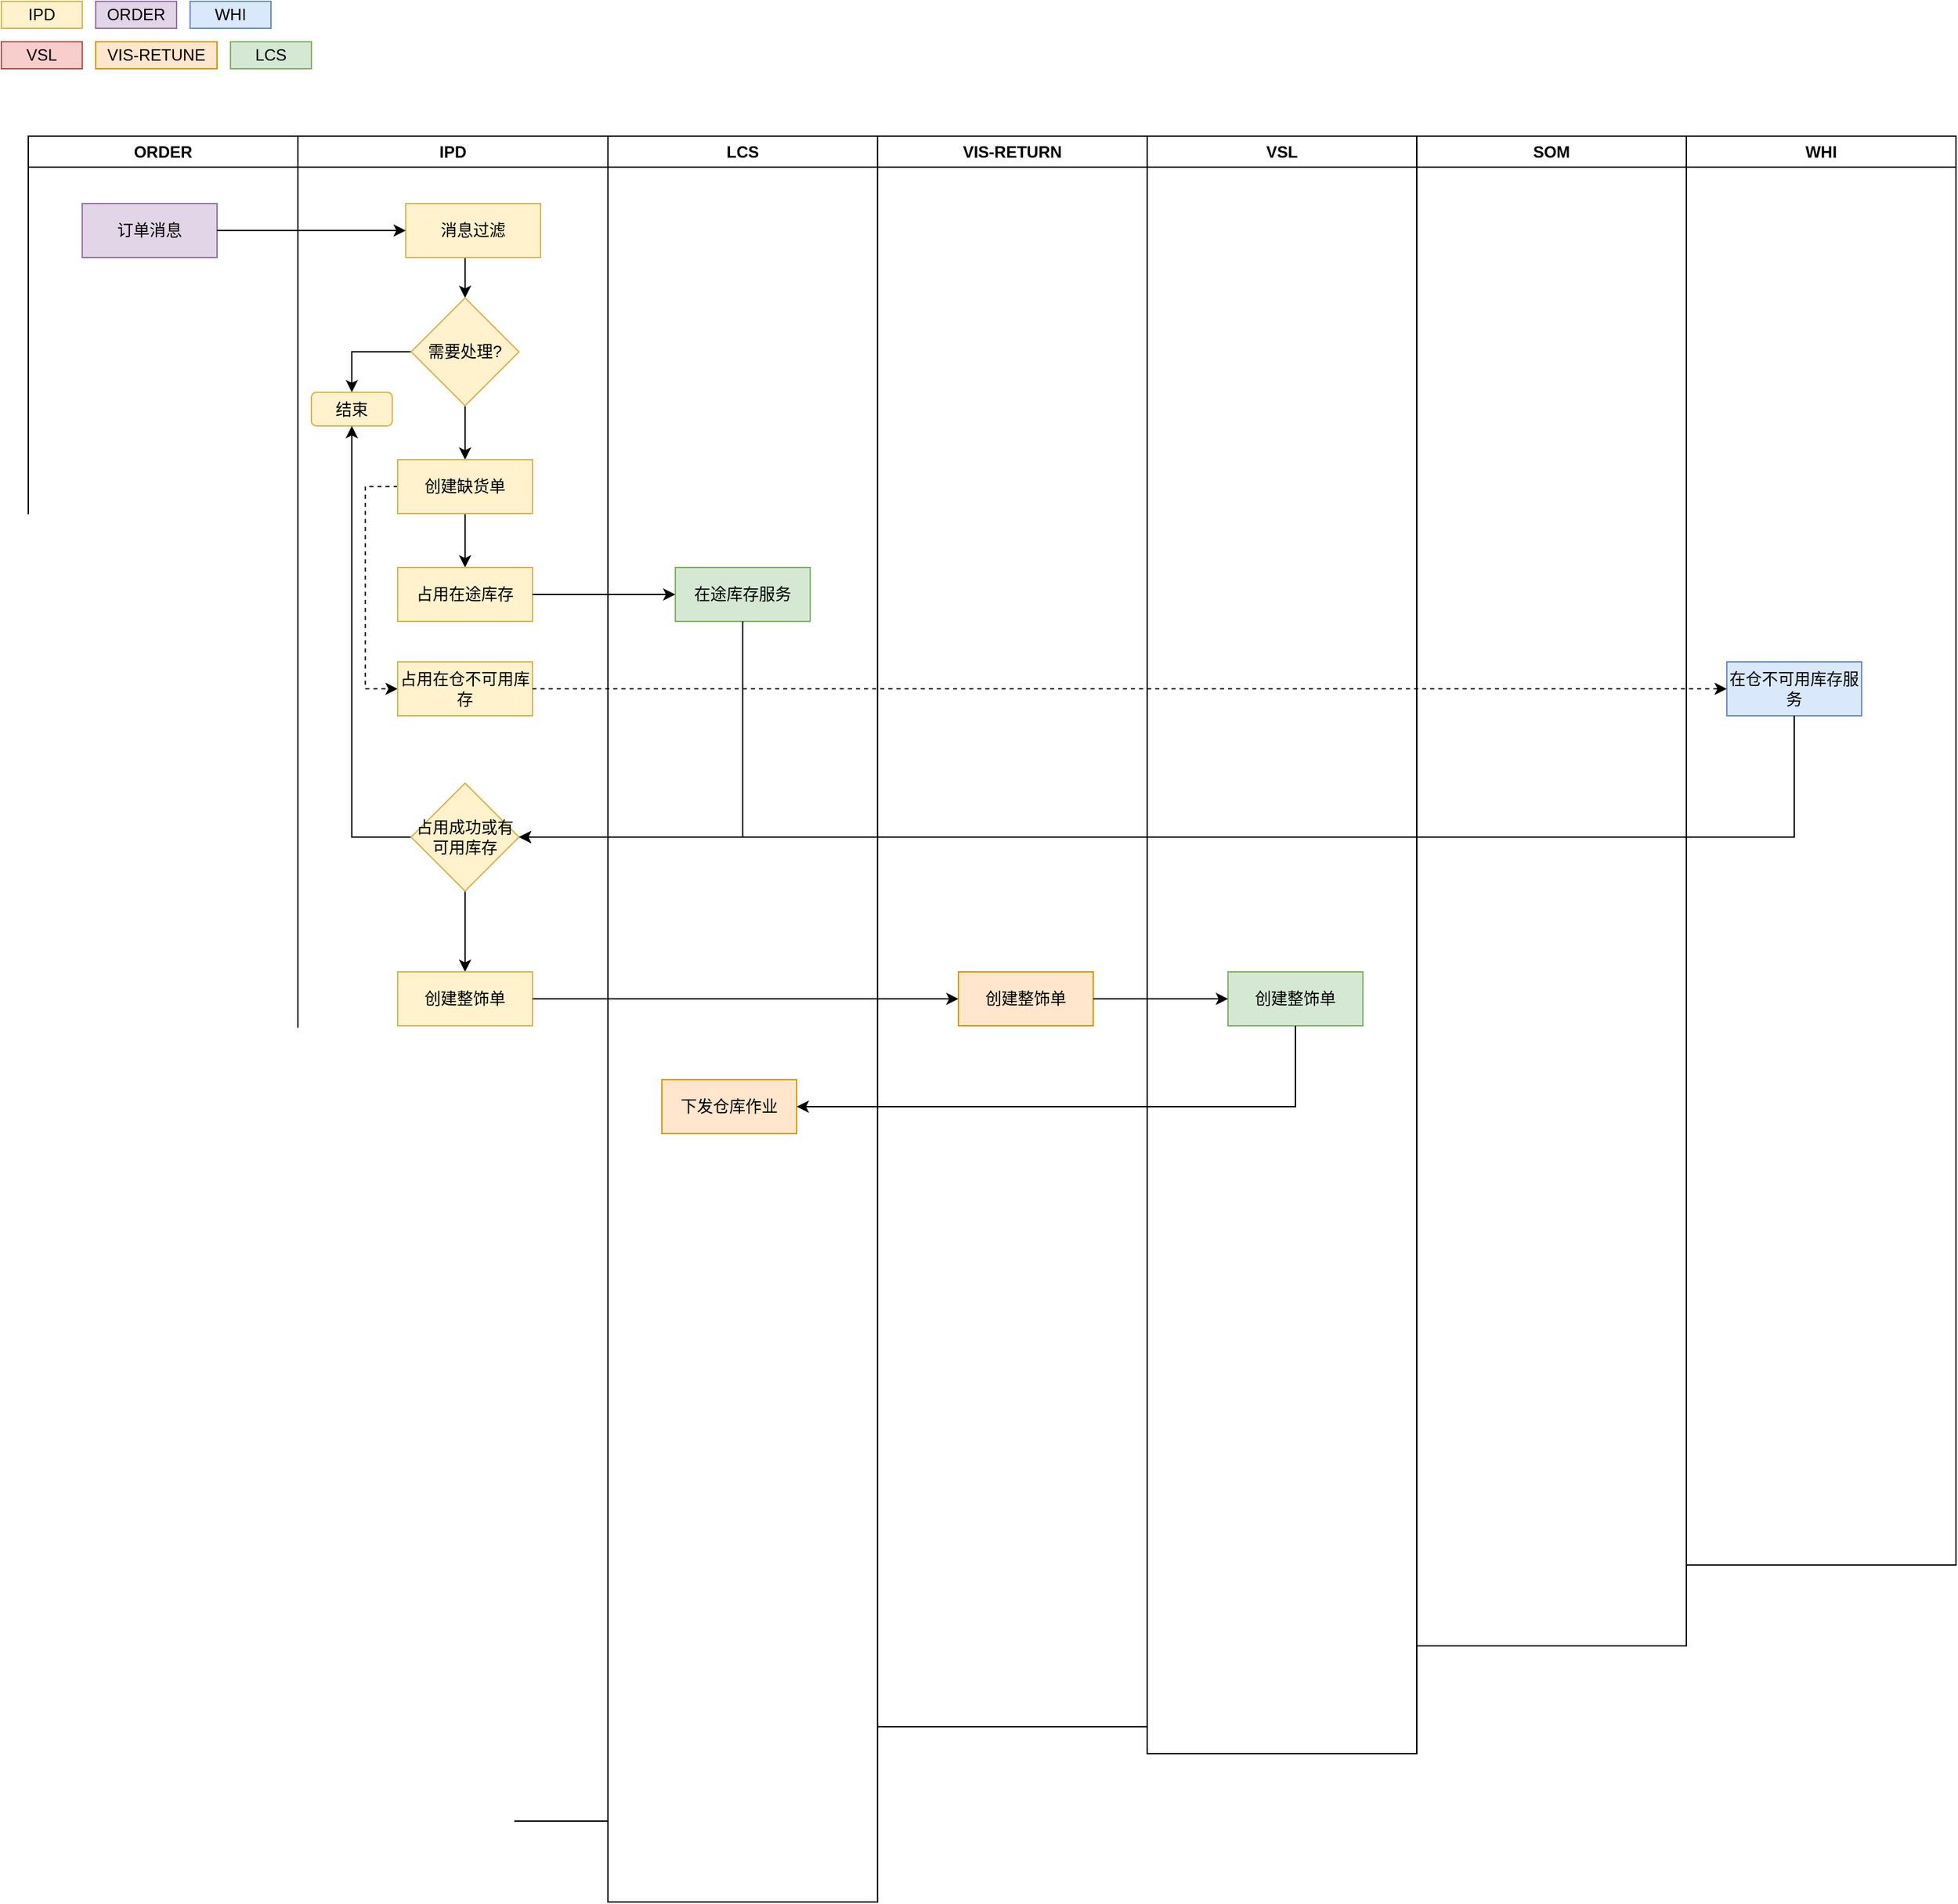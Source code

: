 <mxfile version="27.1.6" pages="5">
  <diagram id="n0U-pjxqnHzrjBQLgEDL" name="整体流程">
    <mxGraphModel dx="1426" dy="785" grid="1" gridSize="10" guides="1" tooltips="1" connect="1" arrows="1" fold="1" page="1" pageScale="1" pageWidth="827" pageHeight="1169" math="0" shadow="0">
      <root>
        <mxCell id="0" />
        <mxCell id="1" parent="0" />
        <mxCell id="XpTP4r9FSv818ni82Qx1-3" value="ORDER" style="rounded=0;whiteSpace=wrap;html=1;fillColor=#e1d5e7;strokeColor=#9673a6;" vertex="1" parent="1">
          <mxGeometry x="100" y="20" width="60" height="20" as="geometry" />
        </mxCell>
        <mxCell id="XpTP4r9FSv818ni82Qx1-4" value="IPD" style="rounded=0;whiteSpace=wrap;html=1;fillColor=#fff2cc;strokeColor=#d6b656;" vertex="1" parent="1">
          <mxGeometry x="30" y="20" width="60" height="20" as="geometry" />
        </mxCell>
        <mxCell id="XpTP4r9FSv818ni82Qx1-5" value="LCS" style="rounded=0;whiteSpace=wrap;html=1;fillColor=#d5e8d4;strokeColor=#82b366;" vertex="1" parent="1">
          <mxGeometry x="200" y="50" width="60" height="20" as="geometry" />
        </mxCell>
        <mxCell id="XpTP4r9FSv818ni82Qx1-7" value="WHI" style="rounded=0;whiteSpace=wrap;html=1;fillColor=#dae8fc;strokeColor=#6c8ebf;" vertex="1" parent="1">
          <mxGeometry x="170" y="20" width="60" height="20" as="geometry" />
        </mxCell>
        <mxCell id="XpTP4r9FSv818ni82Qx1-8" value="VIS-RETUNE" style="rounded=0;whiteSpace=wrap;html=1;fillColor=#ffe6cc;strokeColor=#d79b00;" vertex="1" parent="1">
          <mxGeometry x="100" y="50" width="90" height="20" as="geometry" />
        </mxCell>
        <mxCell id="XpTP4r9FSv818ni82Qx1-9" value="VSL" style="rounded=0;whiteSpace=wrap;html=1;fillColor=#f8cecc;strokeColor=#b85450;" vertex="1" parent="1">
          <mxGeometry x="30" y="50" width="60" height="20" as="geometry" />
        </mxCell>
        <mxCell id="XpTP4r9FSv818ni82Qx1-13" value="ORDER" style="swimlane;whiteSpace=wrap;html=1;" vertex="1" parent="1">
          <mxGeometry x="50" y="120" width="200" height="1250" as="geometry" />
        </mxCell>
        <mxCell id="XpTP4r9FSv818ni82Qx1-19" value="订单消息" style="rounded=0;whiteSpace=wrap;html=1;fillColor=#e1d5e7;strokeColor=#9673a6;" vertex="1" parent="XpTP4r9FSv818ni82Qx1-13">
          <mxGeometry x="40" y="50" width="100" height="40" as="geometry" />
        </mxCell>
        <mxCell id="XpTP4r9FSv818ni82Qx1-14" value="IPD" style="swimlane;whiteSpace=wrap;html=1;" vertex="1" parent="1">
          <mxGeometry x="250" y="120" width="230" height="1250" as="geometry" />
        </mxCell>
        <mxCell id="XpTP4r9FSv818ni82Qx1-25" style="edgeStyle=orthogonalEdgeStyle;rounded=0;orthogonalLoop=1;jettySize=auto;html=1;exitX=0.5;exitY=1;exitDx=0;exitDy=0;entryX=0.5;entryY=0;entryDx=0;entryDy=0;" edge="1" parent="XpTP4r9FSv818ni82Qx1-14" source="XpTP4r9FSv818ni82Qx1-21" target="XpTP4r9FSv818ni82Qx1-24">
          <mxGeometry relative="1" as="geometry" />
        </mxCell>
        <mxCell id="XpTP4r9FSv818ni82Qx1-21" value="消息过滤" style="rounded=0;whiteSpace=wrap;html=1;fillColor=#fff2cc;strokeColor=#d6b656;" vertex="1" parent="XpTP4r9FSv818ni82Qx1-14">
          <mxGeometry x="80" y="50" width="100" height="40" as="geometry" />
        </mxCell>
        <mxCell id="XpTP4r9FSv818ni82Qx1-27" style="edgeStyle=orthogonalEdgeStyle;rounded=0;orthogonalLoop=1;jettySize=auto;html=1;entryX=0.5;entryY=0;entryDx=0;entryDy=0;" edge="1" parent="XpTP4r9FSv818ni82Qx1-14" source="XpTP4r9FSv818ni82Qx1-24" target="XpTP4r9FSv818ni82Qx1-26">
          <mxGeometry relative="1" as="geometry" />
        </mxCell>
        <mxCell id="XpTP4r9FSv818ni82Qx1-29" style="edgeStyle=orthogonalEdgeStyle;rounded=0;orthogonalLoop=1;jettySize=auto;html=1;entryX=0.5;entryY=0;entryDx=0;entryDy=0;" edge="1" parent="XpTP4r9FSv818ni82Qx1-14" source="XpTP4r9FSv818ni82Qx1-24" target="XpTP4r9FSv818ni82Qx1-28">
          <mxGeometry relative="1" as="geometry" />
        </mxCell>
        <mxCell id="XpTP4r9FSv818ni82Qx1-24" value="需要处理?" style="rhombus;whiteSpace=wrap;html=1;fillColor=#fff2cc;strokeColor=#d6b656;" vertex="1" parent="XpTP4r9FSv818ni82Qx1-14">
          <mxGeometry x="84" y="120" width="80" height="80" as="geometry" />
        </mxCell>
        <mxCell id="XpTP4r9FSv818ni82Qx1-26" value="结束" style="rounded=1;whiteSpace=wrap;html=1;fillColor=#fff2cc;strokeColor=#d6b656;" vertex="1" parent="XpTP4r9FSv818ni82Qx1-14">
          <mxGeometry x="10" y="190" width="60" height="25" as="geometry" />
        </mxCell>
        <mxCell id="XpTP4r9FSv818ni82Qx1-34" value="" style="edgeStyle=orthogonalEdgeStyle;rounded=0;orthogonalLoop=1;jettySize=auto;html=1;" edge="1" parent="XpTP4r9FSv818ni82Qx1-14" source="XpTP4r9FSv818ni82Qx1-28" target="XpTP4r9FSv818ni82Qx1-30">
          <mxGeometry relative="1" as="geometry" />
        </mxCell>
        <mxCell id="XpTP4r9FSv818ni82Qx1-45" style="edgeStyle=orthogonalEdgeStyle;rounded=0;orthogonalLoop=1;jettySize=auto;html=1;entryX=0;entryY=0.5;entryDx=0;entryDy=0;exitX=0;exitY=0.5;exitDx=0;exitDy=0;dashed=1;" edge="1" parent="XpTP4r9FSv818ni82Qx1-14" source="XpTP4r9FSv818ni82Qx1-28" target="XpTP4r9FSv818ni82Qx1-44">
          <mxGeometry relative="1" as="geometry">
            <Array as="points">
              <mxPoint x="50" y="260" />
              <mxPoint x="50" y="410" />
            </Array>
          </mxGeometry>
        </mxCell>
        <mxCell id="XpTP4r9FSv818ni82Qx1-28" value="创建缺货单" style="rounded=0;whiteSpace=wrap;html=1;fillColor=#fff2cc;strokeColor=#d6b656;" vertex="1" parent="XpTP4r9FSv818ni82Qx1-14">
          <mxGeometry x="74" y="240" width="100" height="40" as="geometry" />
        </mxCell>
        <mxCell id="XpTP4r9FSv818ni82Qx1-30" value="占用在途库存" style="rounded=0;whiteSpace=wrap;html=1;fillColor=#fff2cc;strokeColor=#d6b656;" vertex="1" parent="XpTP4r9FSv818ni82Qx1-14">
          <mxGeometry x="74" y="320" width="100" height="40" as="geometry" />
        </mxCell>
        <mxCell id="XpTP4r9FSv818ni82Qx1-54" value="" style="edgeStyle=orthogonalEdgeStyle;rounded=0;orthogonalLoop=1;jettySize=auto;html=1;" edge="1" parent="XpTP4r9FSv818ni82Qx1-14" source="XpTP4r9FSv818ni82Qx1-37" target="XpTP4r9FSv818ni82Qx1-35">
          <mxGeometry relative="1" as="geometry" />
        </mxCell>
        <mxCell id="XpTP4r9FSv818ni82Qx1-58" style="edgeStyle=orthogonalEdgeStyle;rounded=0;orthogonalLoop=1;jettySize=auto;html=1;entryX=0.5;entryY=1;entryDx=0;entryDy=0;" edge="1" parent="XpTP4r9FSv818ni82Qx1-14" source="XpTP4r9FSv818ni82Qx1-37" target="XpTP4r9FSv818ni82Qx1-26">
          <mxGeometry relative="1" as="geometry" />
        </mxCell>
        <mxCell id="XpTP4r9FSv818ni82Qx1-37" value="占用成功或有可用库存" style="rhombus;whiteSpace=wrap;html=1;fillColor=#fff2cc;strokeColor=#d6b656;" vertex="1" parent="XpTP4r9FSv818ni82Qx1-14">
          <mxGeometry x="84" y="480" width="80" height="80" as="geometry" />
        </mxCell>
        <mxCell id="XpTP4r9FSv818ni82Qx1-44" value="占用在仓不可用库存" style="rounded=0;whiteSpace=wrap;html=1;fillColor=#fff2cc;strokeColor=#d6b656;" vertex="1" parent="XpTP4r9FSv818ni82Qx1-14">
          <mxGeometry x="74" y="390" width="100" height="40" as="geometry" />
        </mxCell>
        <mxCell id="XpTP4r9FSv818ni82Qx1-35" value="创建整饰单" style="rounded=0;whiteSpace=wrap;html=1;fillColor=#fff2cc;strokeColor=#d6b656;" vertex="1" parent="XpTP4r9FSv818ni82Qx1-14">
          <mxGeometry x="74" y="620" width="100" height="40" as="geometry" />
        </mxCell>
        <mxCell id="XpTP4r9FSv818ni82Qx1-15" value="LCS" style="swimlane;whiteSpace=wrap;html=1;" vertex="1" parent="1">
          <mxGeometry x="480" y="120" width="200" height="1310" as="geometry" />
        </mxCell>
        <mxCell id="XpTP4r9FSv818ni82Qx1-31" value="在途库存服务" style="rounded=0;whiteSpace=wrap;html=1;fillColor=#d5e8d4;strokeColor=#82b366;" vertex="1" parent="XpTP4r9FSv818ni82Qx1-15">
          <mxGeometry x="50" y="320" width="100" height="40" as="geometry" />
        </mxCell>
        <mxCell id="XpTP4r9FSv818ni82Qx1-56" value="下发仓库作业" style="rounded=0;whiteSpace=wrap;html=1;fillColor=#ffe6cc;strokeColor=#d79b00;" vertex="1" parent="XpTP4r9FSv818ni82Qx1-15">
          <mxGeometry x="40" y="700" width="100" height="40" as="geometry" />
        </mxCell>
        <mxCell id="XpTP4r9FSv818ni82Qx1-16" value="VIS-RETURN" style="swimlane;whiteSpace=wrap;html=1;" vertex="1" parent="1">
          <mxGeometry x="680" y="120" width="200" height="1180" as="geometry" />
        </mxCell>
        <mxCell id="XpTP4r9FSv818ni82Qx1-40" value="创建整饰单" style="rounded=0;whiteSpace=wrap;html=1;fillColor=#ffe6cc;strokeColor=#d79b00;" vertex="1" parent="XpTP4r9FSv818ni82Qx1-16">
          <mxGeometry x="60" y="620" width="100" height="40" as="geometry" />
        </mxCell>
        <mxCell id="XpTP4r9FSv818ni82Qx1-17" value="VSL" style="swimlane;whiteSpace=wrap;html=1;" vertex="1" parent="1">
          <mxGeometry x="880" y="120" width="200" height="1200" as="geometry" />
        </mxCell>
        <mxCell id="XpTP4r9FSv818ni82Qx1-42" value="创建整饰单" style="rounded=0;whiteSpace=wrap;html=1;fillColor=#d5e8d4;strokeColor=#82b366;" vertex="1" parent="XpTP4r9FSv818ni82Qx1-17">
          <mxGeometry x="60" y="620" width="100" height="40" as="geometry" />
        </mxCell>
        <mxCell id="XpTP4r9FSv818ni82Qx1-18" value="SOM" style="swimlane;whiteSpace=wrap;html=1;startSize=23;" vertex="1" parent="1">
          <mxGeometry x="1080" y="120" width="200" height="1120" as="geometry" />
        </mxCell>
        <mxCell id="XpTP4r9FSv818ni82Qx1-20" value="WHI" style="swimlane;whiteSpace=wrap;html=1;startSize=23;" vertex="1" parent="1">
          <mxGeometry x="1280" y="120" width="200" height="1060" as="geometry" />
        </mxCell>
        <mxCell id="XpTP4r9FSv818ni82Qx1-47" value="在仓不可用库存服务" style="rounded=0;whiteSpace=wrap;html=1;fillColor=#dae8fc;strokeColor=#6c8ebf;" vertex="1" parent="XpTP4r9FSv818ni82Qx1-20">
          <mxGeometry x="30" y="390" width="100" height="40" as="geometry" />
        </mxCell>
        <mxCell id="XpTP4r9FSv818ni82Qx1-22" style="edgeStyle=orthogonalEdgeStyle;rounded=0;orthogonalLoop=1;jettySize=auto;html=1;entryX=0;entryY=0.5;entryDx=0;entryDy=0;" edge="1" parent="1" source="XpTP4r9FSv818ni82Qx1-19" target="XpTP4r9FSv818ni82Qx1-21">
          <mxGeometry relative="1" as="geometry" />
        </mxCell>
        <mxCell id="XpTP4r9FSv818ni82Qx1-33" value="" style="edgeStyle=orthogonalEdgeStyle;rounded=0;orthogonalLoop=1;jettySize=auto;html=1;" edge="1" parent="1" source="XpTP4r9FSv818ni82Qx1-30" target="XpTP4r9FSv818ni82Qx1-31">
          <mxGeometry relative="1" as="geometry" />
        </mxCell>
        <mxCell id="XpTP4r9FSv818ni82Qx1-36" style="edgeStyle=orthogonalEdgeStyle;rounded=0;orthogonalLoop=1;jettySize=auto;html=1;entryX=1;entryY=0.5;entryDx=0;entryDy=0;exitX=0.5;exitY=1;exitDx=0;exitDy=0;" edge="1" parent="1" source="XpTP4r9FSv818ni82Qx1-31" target="XpTP4r9FSv818ni82Qx1-37">
          <mxGeometry relative="1" as="geometry" />
        </mxCell>
        <mxCell id="XpTP4r9FSv818ni82Qx1-43" style="edgeStyle=orthogonalEdgeStyle;rounded=0;orthogonalLoop=1;jettySize=auto;html=1;entryX=0;entryY=0.5;entryDx=0;entryDy=0;" edge="1" parent="1" source="XpTP4r9FSv818ni82Qx1-40" target="XpTP4r9FSv818ni82Qx1-42">
          <mxGeometry relative="1" as="geometry" />
        </mxCell>
        <mxCell id="XpTP4r9FSv818ni82Qx1-48" style="edgeStyle=orthogonalEdgeStyle;rounded=0;orthogonalLoop=1;jettySize=auto;html=1;entryX=0;entryY=0.5;entryDx=0;entryDy=0;dashed=1;" edge="1" parent="1" source="XpTP4r9FSv818ni82Qx1-44" target="XpTP4r9FSv818ni82Qx1-47">
          <mxGeometry relative="1" as="geometry" />
        </mxCell>
        <mxCell id="XpTP4r9FSv818ni82Qx1-52" style="edgeStyle=orthogonalEdgeStyle;rounded=0;orthogonalLoop=1;jettySize=auto;html=1;entryX=1;entryY=0.5;entryDx=0;entryDy=0;exitX=0.5;exitY=1;exitDx=0;exitDy=0;" edge="1" parent="1" source="XpTP4r9FSv818ni82Qx1-47" target="XpTP4r9FSv818ni82Qx1-37">
          <mxGeometry relative="1" as="geometry">
            <mxPoint x="520" y="610" as="targetPoint" />
            <Array as="points">
              <mxPoint x="1360" y="640" />
            </Array>
          </mxGeometry>
        </mxCell>
        <mxCell id="XpTP4r9FSv818ni82Qx1-57" style="edgeStyle=orthogonalEdgeStyle;rounded=0;orthogonalLoop=1;jettySize=auto;html=1;entryX=1;entryY=0.5;entryDx=0;entryDy=0;exitX=0.5;exitY=1;exitDx=0;exitDy=0;" edge="1" parent="1" source="XpTP4r9FSv818ni82Qx1-42" target="XpTP4r9FSv818ni82Qx1-56">
          <mxGeometry relative="1" as="geometry" />
        </mxCell>
        <mxCell id="XpTP4r9FSv818ni82Qx1-59" style="edgeStyle=orthogonalEdgeStyle;rounded=0;orthogonalLoop=1;jettySize=auto;html=1;entryX=0;entryY=0.5;entryDx=0;entryDy=0;" edge="1" parent="1" source="XpTP4r9FSv818ni82Qx1-35" target="XpTP4r9FSv818ni82Qx1-40">
          <mxGeometry relative="1" as="geometry" />
        </mxCell>
      </root>
    </mxGraphModel>
  </diagram>
  <diagram name="消费lcs库存变动消息" id="qPTL67iW3FavTKRaM9Dn">
    <mxGraphModel dx="1665" dy="751" grid="1" gridSize="10" guides="1" tooltips="1" connect="1" arrows="1" fold="1" page="1" pageScale="1" pageWidth="827" pageHeight="1169" math="0" shadow="0">
      <root>
        <mxCell id="0" />
        <mxCell id="1" parent="0" />
        <mxCell id="isY25b7rCgrjjyUKJNW0-4" value="" style="edgeStyle=orthogonalEdgeStyle;rounded=0;orthogonalLoop=1;jettySize=auto;html=1;" edge="1" parent="1" source="isY25b7rCgrjjyUKJNW0-1" target="isY25b7rCgrjjyUKJNW0-3">
          <mxGeometry relative="1" as="geometry" />
        </mxCell>
        <mxCell id="isY25b7rCgrjjyUKJNW0-1" value="组装数据" style="rounded=0;whiteSpace=wrap;html=1;" vertex="1" parent="1">
          <mxGeometry x="10" y="430" width="80" height="30" as="geometry" />
        </mxCell>
        <mxCell id="isY25b7rCgrjjyUKJNW0-11" value="" style="edgeStyle=orthogonalEdgeStyle;rounded=0;orthogonalLoop=1;jettySize=auto;html=1;" edge="1" parent="1" source="isY25b7rCgrjjyUKJNW0-3" target="isY25b7rCgrjjyUKJNW0-5">
          <mxGeometry relative="1" as="geometry" />
        </mxCell>
        <mxCell id="isY25b7rCgrjjyUKJNW0-3" value="分组" style="rounded=0;whiteSpace=wrap;html=1;" vertex="1" parent="1">
          <mxGeometry x="140" y="430" width="80" height="30" as="geometry" />
        </mxCell>
        <mxCell id="isY25b7rCgrjjyUKJNW0-7" value="" style="edgeStyle=orthogonalEdgeStyle;rounded=0;orthogonalLoop=1;jettySize=auto;html=1;" edge="1" parent="1" source="isY25b7rCgrjjyUKJNW0-5" target="isY25b7rCgrjjyUKJNW0-6">
          <mxGeometry relative="1" as="geometry" />
        </mxCell>
        <mxCell id="isY25b7rCgrjjyUKJNW0-5" value="占用" style="rounded=0;whiteSpace=wrap;html=1;" vertex="1" parent="1">
          <mxGeometry x="270" y="430" width="80" height="30" as="geometry" />
        </mxCell>
        <mxCell id="isY25b7rCgrjjyUKJNW0-12" style="edgeStyle=orthogonalEdgeStyle;rounded=0;orthogonalLoop=1;jettySize=auto;html=1;entryX=0;entryY=0.5;entryDx=0;entryDy=0;" edge="1" parent="1" source="isY25b7rCgrjjyUKJNW0-6" target="isY25b7rCgrjjyUKJNW0-9">
          <mxGeometry relative="1" as="geometry" />
        </mxCell>
        <mxCell id="isY25b7rCgrjjyUKJNW0-13" style="edgeStyle=orthogonalEdgeStyle;rounded=0;orthogonalLoop=1;jettySize=auto;html=1;entryX=0;entryY=0.5;entryDx=0;entryDy=0;" edge="1" parent="1" source="isY25b7rCgrjjyUKJNW0-6" target="isY25b7rCgrjjyUKJNW0-8">
          <mxGeometry relative="1" as="geometry" />
        </mxCell>
        <mxCell id="isY25b7rCgrjjyUKJNW0-14" style="edgeStyle=orthogonalEdgeStyle;rounded=0;orthogonalLoop=1;jettySize=auto;html=1;entryX=0;entryY=0.5;entryDx=0;entryDy=0;" edge="1" parent="1" source="isY25b7rCgrjjyUKJNW0-6" target="isY25b7rCgrjjyUKJNW0-10">
          <mxGeometry relative="1" as="geometry" />
        </mxCell>
        <mxCell id="isY25b7rCgrjjyUKJNW0-6" value="结果码判断" style="rhombus;whiteSpace=wrap;html=1;" vertex="1" parent="1">
          <mxGeometry x="390" y="410" width="70" height="70" as="geometry" />
        </mxCell>
        <mxCell id="isY25b7rCgrjjyUKJNW0-17" value="" style="edgeStyle=orthogonalEdgeStyle;rounded=0;orthogonalLoop=1;jettySize=auto;html=1;" edge="1" parent="1" source="isY25b7rCgrjjyUKJNW0-8" target="isY25b7rCgrjjyUKJNW0-16">
          <mxGeometry relative="1" as="geometry" />
        </mxCell>
        <mxCell id="isY25b7rCgrjjyUKJNW0-8" value="下发整饰" style="rounded=0;whiteSpace=wrap;html=1;" vertex="1" parent="1">
          <mxGeometry x="587" y="360" width="73" height="30" as="geometry" />
        </mxCell>
        <mxCell id="isY25b7rCgrjjyUKJNW0-9" value="下发整饰" style="rounded=0;whiteSpace=wrap;html=1;" vertex="1" parent="1">
          <mxGeometry x="587" y="430" width="73" height="30" as="geometry" />
        </mxCell>
        <mxCell id="isY25b7rCgrjjyUKJNW0-10" value="终止匹配" style="rounded=0;whiteSpace=wrap;html=1;" vertex="1" parent="1">
          <mxGeometry x="587" y="500" width="73" height="30" as="geometry" />
        </mxCell>
        <mxCell id="isY25b7rCgrjjyUKJNW0-15" value="先按日期分组，遍历每个分组，对分组内的缺货明细，&lt;div&gt;一条一条处理&lt;/div&gt;&lt;div&gt;按明细占用库存，&lt;/div&gt;&lt;div&gt;占用成功，则更新整饰flag，发送vms消息&lt;/div&gt;&lt;div&gt;占用失败，但有可用库存，更新整饰flag&lt;/div&gt;&lt;div&gt;其他情况，终止当前分组处理，因为是经过排序的，前面的占用不了，后面的不能占用&lt;/div&gt;&lt;div&gt;&lt;br&gt;&lt;/div&gt;" style="text;html=1;align=left;verticalAlign=middle;whiteSpace=wrap;rounded=0;" vertex="1" parent="1">
          <mxGeometry x="20" y="230" width="420" height="100" as="geometry" />
        </mxCell>
        <mxCell id="isY25b7rCgrjjyUKJNW0-16" value="广播VMS消息" style="rounded=0;whiteSpace=wrap;html=1;" vertex="1" parent="1">
          <mxGeometry x="710" y="360" width="93" height="30" as="geometry" />
        </mxCell>
      </root>
    </mxGraphModel>
  </diagram>
  <diagram id="OQ8UGpZ71tKUXNUrXV7f" name="自动扣款标识打标及推送">
    <mxGraphModel dx="1426" dy="751" grid="1" gridSize="10" guides="1" tooltips="1" connect="1" arrows="1" fold="1" page="1" pageScale="1" pageWidth="827" pageHeight="1169" math="0" shadow="0">
      <root>
        <mxCell id="0" />
        <mxCell id="1" parent="0" />
        <mxCell id="0o12rKz0AFwIqU6017y3-3" style="edgeStyle=orthogonalEdgeStyle;rounded=0;orthogonalLoop=1;jettySize=auto;html=1;entryX=0.5;entryY=0;entryDx=0;entryDy=0;" edge="1" parent="1" source="0o12rKz0AFwIqU6017y3-1" target="0o12rKz0AFwIqU6017y3-2">
          <mxGeometry relative="1" as="geometry" />
        </mxCell>
        <mxCell id="0o12rKz0AFwIqU6017y3-1" value="Saturn" style="rounded=1;whiteSpace=wrap;html=1;fillColor=#e1d5e7;strokeColor=#9673a6;" vertex="1" parent="1">
          <mxGeometry x="200" y="130" width="120" height="40" as="geometry" />
        </mxCell>
        <mxCell id="0o12rKz0AFwIqU6017y3-9" style="edgeStyle=orthogonalEdgeStyle;rounded=0;orthogonalLoop=1;jettySize=auto;html=1;entryX=0.5;entryY=0;entryDx=0;entryDy=0;" edge="1" parent="1" source="0o12rKz0AFwIqU6017y3-2" target="0o12rKz0AFwIqU6017y3-8">
          <mxGeometry relative="1" as="geometry" />
        </mxCell>
        <mxCell id="0o12rKz0AFwIqU6017y3-2" value="数据捞取" style="rounded=0;whiteSpace=wrap;html=1;" vertex="1" parent="1">
          <mxGeometry x="200" y="285" width="120" height="40" as="geometry" />
        </mxCell>
        <mxCell id="0o12rKz0AFwIqU6017y3-4" value="是" style="text;html=1;align=left;verticalAlign=middle;whiteSpace=wrap;rounded=0;" vertex="1" parent="1">
          <mxGeometry x="230" y="455" width="20" height="25" as="geometry" />
        </mxCell>
        <mxCell id="0o12rKz0AFwIqU6017y3-5" value="" style="shape=cylinder3;whiteSpace=wrap;html=1;boundedLbl=1;backgroundOutline=1;size=15;fillColor=#d5e8d4;strokeColor=#82b366;" vertex="1" parent="1">
          <mxGeometry x="590" y="280" width="50" height="50" as="geometry" />
        </mxCell>
        <mxCell id="0o12rKz0AFwIqU6017y3-6" value="stock_out_document_detail" style="text;html=1;align=center;verticalAlign=middle;whiteSpace=wrap;rounded=0;" vertex="1" parent="1">
          <mxGeometry x="550" y="340" width="160" height="30" as="geometry" />
        </mxCell>
        <mxCell id="0o12rKz0AFwIqU6017y3-7" style="edgeStyle=orthogonalEdgeStyle;rounded=0;orthogonalLoop=1;jettySize=auto;html=1;entryX=0;entryY=0.5;entryDx=0;entryDy=0;entryPerimeter=0;" edge="1" parent="1" source="0o12rKz0AFwIqU6017y3-2" target="0o12rKz0AFwIqU6017y3-5">
          <mxGeometry relative="1" as="geometry" />
        </mxCell>
        <mxCell id="0o12rKz0AFwIqU6017y3-15" value="" style="edgeStyle=orthogonalEdgeStyle;rounded=0;orthogonalLoop=1;jettySize=auto;html=1;" edge="1" parent="1" source="0o12rKz0AFwIqU6017y3-8" target="0o12rKz0AFwIqU6017y3-14">
          <mxGeometry relative="1" as="geometry" />
        </mxCell>
        <mxCell id="0o12rKz0AFwIqU6017y3-36" style="edgeStyle=orthogonalEdgeStyle;rounded=0;orthogonalLoop=1;jettySize=auto;html=1;entryX=0;entryY=0.5;entryDx=0;entryDy=0;" edge="1" parent="1" source="0o12rKz0AFwIqU6017y3-8" target="0o12rKz0AFwIqU6017y3-35">
          <mxGeometry relative="1" as="geometry" />
        </mxCell>
        <mxCell id="0o12rKz0AFwIqU6017y3-8" value="有数据" style="rhombus;whiteSpace=wrap;html=1;" vertex="1" parent="1">
          <mxGeometry x="220" y="375" width="80" height="80" as="geometry" />
        </mxCell>
        <mxCell id="0o12rKz0AFwIqU6017y3-13" value="补货再途&lt;div&gt;未超补货截止时间&lt;/div&gt;&lt;div&gt;未查询是否可扣款&lt;/div&gt;&lt;div&gt;不可提前扣款-可重试&lt;/div&gt;" style="text;html=1;align=left;verticalAlign=middle;whiteSpace=wrap;rounded=0;" vertex="1" parent="1">
          <mxGeometry x="340" y="230" width="140" height="70" as="geometry" />
        </mxCell>
        <mxCell id="0o12rKz0AFwIqU6017y3-19" style="edgeStyle=orthogonalEdgeStyle;rounded=0;orthogonalLoop=1;jettySize=auto;html=1;" edge="1" parent="1" source="0o12rKz0AFwIqU6017y3-14" target="0o12rKz0AFwIqU6017y3-16">
          <mxGeometry relative="1" as="geometry" />
        </mxCell>
        <mxCell id="0o12rKz0AFwIqU6017y3-14" value="查询同条码数据并排序" style="rounded=0;whiteSpace=wrap;html=1;" vertex="1" parent="1">
          <mxGeometry x="200" y="500" width="120" height="40" as="geometry" />
        </mxCell>
        <mxCell id="0o12rKz0AFwIqU6017y3-20" style="edgeStyle=orthogonalEdgeStyle;rounded=0;orthogonalLoop=1;jettySize=auto;html=1;" edge="1" parent="1" source="0o12rKz0AFwIqU6017y3-16" target="0o12rKz0AFwIqU6017y3-17">
          <mxGeometry relative="1" as="geometry" />
        </mxCell>
        <mxCell id="0o12rKz0AFwIqU6017y3-16" value="计算当前缺货单的序号" style="rounded=0;whiteSpace=wrap;html=1;" vertex="1" parent="1">
          <mxGeometry x="200" y="575" width="120" height="40" as="geometry" />
        </mxCell>
        <mxCell id="0o12rKz0AFwIqU6017y3-22" value="" style="edgeStyle=orthogonalEdgeStyle;rounded=0;orthogonalLoop=1;jettySize=auto;html=1;" edge="1" parent="1" source="0o12rKz0AFwIqU6017y3-17" target="0o12rKz0AFwIqU6017y3-21">
          <mxGeometry relative="1" as="geometry" />
        </mxCell>
        <mxCell id="0o12rKz0AFwIqU6017y3-17" value="查询同条码补货在途并占用在途库存数量" style="rounded=0;whiteSpace=wrap;html=1;" vertex="1" parent="1">
          <mxGeometry x="200" y="650" width="120" height="40" as="geometry" />
        </mxCell>
        <mxCell id="0o12rKz0AFwIqU6017y3-24" value="" style="edgeStyle=orthogonalEdgeStyle;rounded=0;orthogonalLoop=1;jettySize=auto;html=1;" edge="1" parent="1" source="0o12rKz0AFwIqU6017y3-21" target="0o12rKz0AFwIqU6017y3-23">
          <mxGeometry relative="1" as="geometry" />
        </mxCell>
        <mxCell id="0o12rKz0AFwIqU6017y3-21" value="查询用户ID、订单金额" style="rounded=0;whiteSpace=wrap;html=1;" vertex="1" parent="1">
          <mxGeometry x="200" y="730" width="120" height="40" as="geometry" />
        </mxCell>
        <mxCell id="0o12rKz0AFwIqU6017y3-26" style="edgeStyle=orthogonalEdgeStyle;rounded=0;orthogonalLoop=1;jettySize=auto;html=1;entryX=0;entryY=0.5;entryDx=0;entryDy=0;" edge="1" parent="1" source="0o12rKz0AFwIqU6017y3-23" target="0o12rKz0AFwIqU6017y3-27">
          <mxGeometry relative="1" as="geometry">
            <mxPoint x="430" y="840" as="targetPoint" />
          </mxGeometry>
        </mxCell>
        <mxCell id="0o12rKz0AFwIqU6017y3-34" style="edgeStyle=orthogonalEdgeStyle;rounded=0;orthogonalLoop=1;jettySize=auto;html=1;entryX=0.5;entryY=0;entryDx=0;entryDy=0;" edge="1" parent="1" source="0o12rKz0AFwIqU6017y3-23" target="0o12rKz0AFwIqU6017y3-31">
          <mxGeometry relative="1" as="geometry" />
        </mxCell>
        <mxCell id="0o12rKz0AFwIqU6017y3-23" value="调用SOM判断" style="rounded=0;whiteSpace=wrap;html=1;" vertex="1" parent="1">
          <mxGeometry x="200" y="820" width="120" height="40" as="geometry" />
        </mxCell>
        <mxCell id="0o12rKz0AFwIqU6017y3-29" value="" style="edgeStyle=orthogonalEdgeStyle;rounded=0;orthogonalLoop=1;jettySize=auto;html=1;entryX=1;entryY=0.5;entryDx=0;entryDy=0;exitX=0.5;exitY=1;exitDx=0;exitDy=0;" edge="1" parent="1" source="0o12rKz0AFwIqU6017y3-27" target="0o12rKz0AFwIqU6017y3-31">
          <mxGeometry relative="1" as="geometry">
            <mxPoint x="463" y="900" as="targetPoint" />
          </mxGeometry>
        </mxCell>
        <mxCell id="0o12rKz0AFwIqU6017y3-27" value="SOM扣款判断" style="shape=process;whiteSpace=wrap;html=1;backgroundOutline=1;fillColor=#dae8fc;strokeColor=#6c8ebf;" vertex="1" parent="1">
          <mxGeometry x="400" y="820" width="126" height="40" as="geometry" />
        </mxCell>
        <mxCell id="0o12rKz0AFwIqU6017y3-38" style="edgeStyle=orthogonalEdgeStyle;rounded=0;orthogonalLoop=1;jettySize=auto;html=1;entryX=0;entryY=0.5;entryDx=0;entryDy=0;exitX=0;exitY=0.5;exitDx=0;exitDy=0;" edge="1" parent="1" source="0o12rKz0AFwIqU6017y3-31" target="0o12rKz0AFwIqU6017y3-2">
          <mxGeometry relative="1" as="geometry">
            <Array as="points">
              <mxPoint x="150" y="930" />
              <mxPoint x="150" y="305" />
            </Array>
          </mxGeometry>
        </mxCell>
        <mxCell id="0o12rKz0AFwIqU6017y3-31" value="更新biz_flag" style="rounded=0;whiteSpace=wrap;html=1;" vertex="1" parent="1">
          <mxGeometry x="200" y="910" width="120" height="40" as="geometry" />
        </mxCell>
        <mxCell id="0o12rKz0AFwIqU6017y3-33" value="返回1 ， biz_flag 第 7位 第8 位为1&lt;div&gt;返回2，&amp;nbsp;&amp;nbsp;&lt;span style=&quot;background-color: transparent; color: light-dark(rgb(0, 0, 0), rgb(255, 255, 255));&quot;&gt;biz_flag 第 7位 第9 位为1&lt;/span&gt;&lt;/div&gt;&lt;div&gt;返回3，&amp;nbsp;&amp;nbsp;&lt;span style=&quot;color: light-dark(rgb(0, 0, 0), rgb(255, 255, 255)); background-color: transparent;&quot;&gt;biz_flag 第 7位为1&lt;/span&gt;&lt;span style=&quot;background-color: transparent; color: light-dark(rgb(0, 0, 0), rgb(255, 255, 255));&quot;&gt;&lt;br&gt;&lt;/span&gt;&lt;/div&gt;" style="text;html=1;align=left;verticalAlign=middle;whiteSpace=wrap;rounded=0;" vertex="1" parent="1">
          <mxGeometry x="336" y="940" width="190" height="50" as="geometry" />
        </mxCell>
        <mxCell id="0o12rKz0AFwIqU6017y3-35" value="结束" style="rounded=1;whiteSpace=wrap;html=1;fillColor=#ffe6cc;strokeColor=#d79b00;" vertex="1" parent="1">
          <mxGeometry x="440" y="395" width="120" height="40" as="geometry" />
        </mxCell>
        <mxCell id="0o12rKz0AFwIqU6017y3-39" value="支持分片， 捞取时按shard_id % 总分片数 = 当前分片捞取数据" style="text;html=1;align=left;verticalAlign=middle;whiteSpace=wrap;rounded=0;" vertex="1" parent="1">
          <mxGeometry x="280" y="190" width="350" height="30" as="geometry" />
        </mxCell>
        <mxCell id="0o12rKz0AFwIqU6017y3-40" value="更新maxId, 继续遍历" style="text;html=1;align=left;verticalAlign=middle;whiteSpace=wrap;rounded=0;" vertex="1" parent="1">
          <mxGeometry x="40" y="585" width="120" height="30" as="geometry" />
        </mxCell>
        <mxCell id="0o12rKz0AFwIqU6017y3-41" value="否" style="text;html=1;align=left;verticalAlign=middle;whiteSpace=wrap;rounded=0;" vertex="1" parent="1">
          <mxGeometry x="310" y="390" width="20" height="25" as="geometry" />
        </mxCell>
        <mxCell id="0o12rKz0AFwIqU6017y3-42" value="" style="shape=cylinder3;whiteSpace=wrap;html=1;boundedLbl=1;backgroundOutline=1;size=15;fillColor=#d5e8d4;strokeColor=#82b366;" vertex="1" parent="1">
          <mxGeometry x="600" y="490" width="50" height="50" as="geometry" />
        </mxCell>
        <mxCell id="0o12rKz0AFwIqU6017y3-43" value="stock_out_document_detail" style="text;html=1;align=center;verticalAlign=middle;whiteSpace=wrap;rounded=0;" vertex="1" parent="1">
          <mxGeometry x="660" y="505" width="160" height="30" as="geometry" />
        </mxCell>
        <mxCell id="0o12rKz0AFwIqU6017y3-44" value="" style="shape=cylinder3;whiteSpace=wrap;html=1;boundedLbl=1;backgroundOutline=1;size=15;fillColor=#d5e8d4;strokeColor=#82b366;" vertex="1" parent="1">
          <mxGeometry x="600" y="640" width="50" height="50" as="geometry" />
        </mxCell>
        <mxCell id="0o12rKz0AFwIqU6017y3-45" value="stock_out_document_detail" style="text;html=1;align=center;verticalAlign=middle;whiteSpace=wrap;rounded=0;" vertex="1" parent="1">
          <mxGeometry x="660" y="655" width="160" height="30" as="geometry" />
        </mxCell>
        <mxCell id="0o12rKz0AFwIqU6017y3-46" value="" style="shape=cylinder3;whiteSpace=wrap;html=1;boundedLbl=1;backgroundOutline=1;size=15;fillColor=#d5e8d4;strokeColor=#82b366;" vertex="1" parent="1">
          <mxGeometry x="600" y="720" width="50" height="50" as="geometry" />
        </mxCell>
        <mxCell id="0o12rKz0AFwIqU6017y3-47" value="stock_out_document" style="text;html=1;align=left;verticalAlign=middle;whiteSpace=wrap;rounded=0;" vertex="1" parent="1">
          <mxGeometry x="660" y="735" width="130" height="30" as="geometry" />
        </mxCell>
        <mxCell id="0o12rKz0AFwIqU6017y3-48" style="edgeStyle=orthogonalEdgeStyle;rounded=0;orthogonalLoop=1;jettySize=auto;html=1;entryX=0;entryY=0;entryDx=0;entryDy=30;entryPerimeter=0;" edge="1" parent="1" source="0o12rKz0AFwIqU6017y3-14" target="0o12rKz0AFwIqU6017y3-42">
          <mxGeometry relative="1" as="geometry" />
        </mxCell>
        <mxCell id="0o12rKz0AFwIqU6017y3-49" style="edgeStyle=orthogonalEdgeStyle;rounded=0;orthogonalLoop=1;jettySize=auto;html=1;entryX=0;entryY=0;entryDx=0;entryDy=30;entryPerimeter=0;" edge="1" parent="1" source="0o12rKz0AFwIqU6017y3-17" target="0o12rKz0AFwIqU6017y3-44">
          <mxGeometry relative="1" as="geometry" />
        </mxCell>
        <mxCell id="0o12rKz0AFwIqU6017y3-50" style="edgeStyle=orthogonalEdgeStyle;rounded=0;orthogonalLoop=1;jettySize=auto;html=1;entryX=0.16;entryY=0.6;entryDx=0;entryDy=0;entryPerimeter=0;" edge="1" parent="1" source="0o12rKz0AFwIqU6017y3-21" target="0o12rKz0AFwIqU6017y3-46">
          <mxGeometry relative="1" as="geometry" />
        </mxCell>
        <mxCell id="0o12rKz0AFwIqU6017y3-51" value="根据订单号查询" style="text;html=1;align=left;verticalAlign=middle;whiteSpace=wrap;rounded=0;" vertex="1" parent="1">
          <mxGeometry x="350" y="730" width="100" height="20" as="geometry" />
        </mxCell>
        <mxCell id="0o12rKz0AFwIqU6017y3-52" value="按条条码查询" style="text;html=1;align=left;verticalAlign=middle;whiteSpace=wrap;rounded=0;" vertex="1" parent="1">
          <mxGeometry x="354" y="645" width="100" height="20" as="geometry" />
        </mxCell>
        <mxCell id="0o12rKz0AFwIqU6017y3-54" value="按条条码查询" style="text;html=1;align=left;verticalAlign=middle;whiteSpace=wrap;rounded=0;" vertex="1" parent="1">
          <mxGeometry x="354" y="490" width="100" height="20" as="geometry" />
        </mxCell>
      </root>
    </mxGraphModel>
  </diagram>
  <diagram id="tfmgktBzE_5m-6NYz24w" name="推送扣款">
    <mxGraphModel dx="1426" dy="-418" grid="1" gridSize="10" guides="1" tooltips="1" connect="1" arrows="1" fold="1" page="1" pageScale="1" pageWidth="827" pageHeight="1169" math="0" shadow="0">
      <root>
        <mxCell id="0" />
        <mxCell id="1" parent="0" />
        <mxCell id="9_nNC3Ab2OVB3a6FljIz-1" style="edgeStyle=orthogonalEdgeStyle;rounded=0;orthogonalLoop=1;jettySize=auto;html=1;entryX=0.5;entryY=0;entryDx=0;entryDy=0;" edge="1" parent="1" source="9_nNC3Ab2OVB3a6FljIz-2" target="9_nNC3Ab2OVB3a6FljIz-4">
          <mxGeometry relative="1" as="geometry" />
        </mxCell>
        <mxCell id="9_nNC3Ab2OVB3a6FljIz-2" value="Saturn" style="rounded=1;whiteSpace=wrap;html=1;fillColor=#e1d5e7;strokeColor=#9673a6;" vertex="1" parent="1">
          <mxGeometry x="180" y="1230" width="120" height="40" as="geometry" />
        </mxCell>
        <mxCell id="9_nNC3Ab2OVB3a6FljIz-3" style="edgeStyle=orthogonalEdgeStyle;rounded=0;orthogonalLoop=1;jettySize=auto;html=1;entryX=0.5;entryY=0;entryDx=0;entryDy=0;" edge="1" parent="1" source="9_nNC3Ab2OVB3a6FljIz-4" target="9_nNC3Ab2OVB3a6FljIz-11">
          <mxGeometry relative="1" as="geometry" />
        </mxCell>
        <mxCell id="9_nNC3Ab2OVB3a6FljIz-4" value="数据捞取" style="rounded=0;whiteSpace=wrap;html=1;" vertex="1" parent="1">
          <mxGeometry x="180" y="1385" width="120" height="40" as="geometry" />
        </mxCell>
        <mxCell id="9_nNC3Ab2OVB3a6FljIz-5" value="是" style="text;html=1;align=left;verticalAlign=middle;whiteSpace=wrap;rounded=0;" vertex="1" parent="1">
          <mxGeometry x="210" y="1555" width="20" height="25" as="geometry" />
        </mxCell>
        <mxCell id="9_nNC3Ab2OVB3a6FljIz-6" value="" style="shape=cylinder3;whiteSpace=wrap;html=1;boundedLbl=1;backgroundOutline=1;size=15;fillColor=#d5e8d4;strokeColor=#82b366;" vertex="1" parent="1">
          <mxGeometry x="570" y="1380" width="50" height="50" as="geometry" />
        </mxCell>
        <mxCell id="9_nNC3Ab2OVB3a6FljIz-7" value="stock_out_document_detail" style="text;html=1;align=center;verticalAlign=middle;whiteSpace=wrap;rounded=0;" vertex="1" parent="1">
          <mxGeometry x="530" y="1440" width="160" height="30" as="geometry" />
        </mxCell>
        <mxCell id="9_nNC3Ab2OVB3a6FljIz-8" style="edgeStyle=orthogonalEdgeStyle;rounded=0;orthogonalLoop=1;jettySize=auto;html=1;entryX=0;entryY=0.5;entryDx=0;entryDy=0;entryPerimeter=0;" edge="1" parent="1" source="9_nNC3Ab2OVB3a6FljIz-4" target="9_nNC3Ab2OVB3a6FljIz-6">
          <mxGeometry relative="1" as="geometry" />
        </mxCell>
        <mxCell id="9_nNC3Ab2OVB3a6FljIz-9" value="" style="edgeStyle=orthogonalEdgeStyle;rounded=0;orthogonalLoop=1;jettySize=auto;html=1;entryX=0.5;entryY=0;entryDx=0;entryDy=0;" edge="1" parent="1" source="9_nNC3Ab2OVB3a6FljIz-11" target="9_nNC3Ab2OVB3a6FljIz-14">
          <mxGeometry relative="1" as="geometry">
            <mxPoint x="240" y="1600" as="targetPoint" />
          </mxGeometry>
        </mxCell>
        <mxCell id="9_nNC3Ab2OVB3a6FljIz-10" style="edgeStyle=orthogonalEdgeStyle;rounded=0;orthogonalLoop=1;jettySize=auto;html=1;entryX=0;entryY=0.5;entryDx=0;entryDy=0;" edge="1" parent="1" source="9_nNC3Ab2OVB3a6FljIz-11" target="9_nNC3Ab2OVB3a6FljIz-23">
          <mxGeometry relative="1" as="geometry" />
        </mxCell>
        <mxCell id="9_nNC3Ab2OVB3a6FljIz-11" value="有数据" style="rhombus;whiteSpace=wrap;html=1;" vertex="1" parent="1">
          <mxGeometry x="200" y="1475" width="80" height="80" as="geometry" />
        </mxCell>
        <mxCell id="9_nNC3Ab2OVB3a6FljIz-12" value="&lt;span style=&quot;color: rgb(23, 43, 77); font-family: -apple-system, BlinkMacSystemFont, &amp;quot;Segoe UI&amp;quot;, Roboto, Oxygen, Ubuntu, &amp;quot;Fira Sans&amp;quot;, &amp;quot;Droid Sans&amp;quot;, &amp;quot;Helvetica Neue&amp;quot;, sans-serif; background-color: rgb(255, 255, 255);&quot;&gt;&lt;font&gt;可提前扣款&amp;nbsp;&lt;/font&gt;&lt;/span&gt;&lt;div&gt;&lt;span style=&quot;color: rgb(23, 43, 77); font-family: -apple-system, BlinkMacSystemFont, &amp;quot;Segoe UI&amp;quot;, Roboto, Oxygen, Ubuntu, &amp;quot;Fira Sans&amp;quot;, &amp;quot;Droid Sans&amp;quot;, &amp;quot;Helvetica Neue&amp;quot;, sans-serif; background-color: rgb(255, 255, 255);&quot;&gt;&lt;font&gt;扣款标识未推送pay&lt;/font&gt;&lt;/span&gt;&lt;br&gt;&lt;/div&gt;" style="text;html=1;align=left;verticalAlign=middle;whiteSpace=wrap;rounded=0;" vertex="1" parent="1">
          <mxGeometry x="324" y="1360" width="130" height="40" as="geometry" />
        </mxCell>
        <mxCell id="9_nNC3Ab2OVB3a6FljIz-13" value="" style="edgeStyle=orthogonalEdgeStyle;rounded=0;orthogonalLoop=1;jettySize=auto;html=1;" edge="1" parent="1" source="9_nNC3Ab2OVB3a6FljIz-14" target="9_nNC3Ab2OVB3a6FljIz-17">
          <mxGeometry relative="1" as="geometry" />
        </mxCell>
        <mxCell id="9_nNC3Ab2OVB3a6FljIz-14" value="查询用户ID" style="rounded=0;whiteSpace=wrap;html=1;" vertex="1" parent="1">
          <mxGeometry x="180" y="1630" width="120" height="40" as="geometry" />
        </mxCell>
        <mxCell id="9_nNC3Ab2OVB3a6FljIz-15" style="edgeStyle=orthogonalEdgeStyle;rounded=0;orthogonalLoop=1;jettySize=auto;html=1;entryX=0;entryY=0.5;entryDx=0;entryDy=0;" edge="1" parent="1" source="9_nNC3Ab2OVB3a6FljIz-17" target="9_nNC3Ab2OVB3a6FljIz-19">
          <mxGeometry relative="1" as="geometry">
            <mxPoint x="410" y="1740" as="targetPoint" />
          </mxGeometry>
        </mxCell>
        <mxCell id="9_nNC3Ab2OVB3a6FljIz-16" style="edgeStyle=orthogonalEdgeStyle;rounded=0;orthogonalLoop=1;jettySize=auto;html=1;entryX=0.5;entryY=0;entryDx=0;entryDy=0;" edge="1" parent="1" source="9_nNC3Ab2OVB3a6FljIz-17" target="9_nNC3Ab2OVB3a6FljIz-21">
          <mxGeometry relative="1" as="geometry" />
        </mxCell>
        <mxCell id="9_nNC3Ab2OVB3a6FljIz-17" value="调用order发起扣款" style="rounded=0;whiteSpace=wrap;html=1;" vertex="1" parent="1">
          <mxGeometry x="180" y="1720" width="120" height="40" as="geometry" />
        </mxCell>
        <mxCell id="9_nNC3Ab2OVB3a6FljIz-18" value="" style="edgeStyle=orthogonalEdgeStyle;rounded=0;orthogonalLoop=1;jettySize=auto;html=1;entryX=1;entryY=0.5;entryDx=0;entryDy=0;exitX=0.5;exitY=1;exitDx=0;exitDy=0;" edge="1" parent="1" source="9_nNC3Ab2OVB3a6FljIz-19" target="9_nNC3Ab2OVB3a6FljIz-21">
          <mxGeometry relative="1" as="geometry">
            <mxPoint x="443" y="1800" as="targetPoint" />
          </mxGeometry>
        </mxCell>
        <mxCell id="9_nNC3Ab2OVB3a6FljIz-19" value="pay扣款" style="shape=process;whiteSpace=wrap;html=1;backgroundOutline=1;fillColor=#dae8fc;strokeColor=#6c8ebf;" vertex="1" parent="1">
          <mxGeometry x="380" y="1720" width="126" height="40" as="geometry" />
        </mxCell>
        <mxCell id="9_nNC3Ab2OVB3a6FljIz-20" style="edgeStyle=orthogonalEdgeStyle;rounded=0;orthogonalLoop=1;jettySize=auto;html=1;entryX=0;entryY=0.5;entryDx=0;entryDy=0;exitX=0;exitY=0.5;exitDx=0;exitDy=0;" edge="1" parent="1" source="9_nNC3Ab2OVB3a6FljIz-21" target="9_nNC3Ab2OVB3a6FljIz-4">
          <mxGeometry relative="1" as="geometry">
            <Array as="points">
              <mxPoint x="140" y="1830" />
              <mxPoint x="140" y="1405" />
            </Array>
          </mxGeometry>
        </mxCell>
        <mxCell id="9_nNC3Ab2OVB3a6FljIz-21" value="更新biz_flag" style="rounded=0;whiteSpace=wrap;html=1;" vertex="1" parent="1">
          <mxGeometry x="180" y="1810" width="120" height="40" as="geometry" />
        </mxCell>
        <mxCell id="9_nNC3Ab2OVB3a6FljIz-22" value="返回200 ， biz_flag 第&lt;span style=&quot;color: rgb(23, 43, 77); font-family: -apple-system, BlinkMacSystemFont, &amp;quot;Segoe UI&amp;quot;, Roboto, Oxygen, Ubuntu, &amp;quot;Fira Sans&amp;quot;, &amp;quot;Droid Sans&amp;quot;, &amp;quot;Helvetica Neue&amp;quot;, sans-serif; font-size: 14px; background-color: rgb(255, 255, 255);&quot;&gt;10&lt;/span&gt;&amp;nbsp;位为1&lt;div&gt;返回非200，&amp;nbsp;&amp;nbsp;&lt;span style=&quot;background-color: transparent; color: light-dark(rgb(0, 0, 0), rgb(255, 255, 255));&quot;&gt;biz_flag 第11 位为1&lt;/span&gt;&lt;/div&gt;" style="text;html=1;align=left;verticalAlign=middle;whiteSpace=wrap;rounded=0;" vertex="1" parent="1">
          <mxGeometry x="318" y="1840" width="184" height="40" as="geometry" />
        </mxCell>
        <mxCell id="9_nNC3Ab2OVB3a6FljIz-23" value="结束" style="rounded=1;whiteSpace=wrap;html=1;fillColor=#ffe6cc;strokeColor=#d79b00;" vertex="1" parent="1">
          <mxGeometry x="420" y="1495" width="120" height="40" as="geometry" />
        </mxCell>
        <mxCell id="9_nNC3Ab2OVB3a6FljIz-24" value="支持分片， 捞取时按shard_id % 总分片数 = 当前分片捞取数据" style="text;html=1;align=left;verticalAlign=middle;whiteSpace=wrap;rounded=0;" vertex="1" parent="1">
          <mxGeometry x="260" y="1290" width="350" height="30" as="geometry" />
        </mxCell>
        <mxCell id="9_nNC3Ab2OVB3a6FljIz-25" value="更新maxId, 继续遍历" style="text;html=1;align=left;verticalAlign=middle;whiteSpace=wrap;rounded=0;" vertex="1" parent="1">
          <mxGeometry x="20" y="1685" width="120" height="30" as="geometry" />
        </mxCell>
        <mxCell id="9_nNC3Ab2OVB3a6FljIz-26" value="否" style="text;html=1;align=left;verticalAlign=middle;whiteSpace=wrap;rounded=0;" vertex="1" parent="1">
          <mxGeometry x="290" y="1490" width="20" height="25" as="geometry" />
        </mxCell>
        <mxCell id="9_nNC3Ab2OVB3a6FljIz-27" value="" style="shape=cylinder3;whiteSpace=wrap;html=1;boundedLbl=1;backgroundOutline=1;size=15;fillColor=#d5e8d4;strokeColor=#82b366;" vertex="1" parent="1">
          <mxGeometry x="580" y="1620" width="50" height="50" as="geometry" />
        </mxCell>
        <mxCell id="9_nNC3Ab2OVB3a6FljIz-28" value="stock_out_document" style="text;html=1;align=left;verticalAlign=middle;whiteSpace=wrap;rounded=0;" vertex="1" parent="1">
          <mxGeometry x="640" y="1635" width="130" height="30" as="geometry" />
        </mxCell>
        <mxCell id="9_nNC3Ab2OVB3a6FljIz-29" style="edgeStyle=orthogonalEdgeStyle;rounded=0;orthogonalLoop=1;jettySize=auto;html=1;entryX=0;entryY=0;entryDx=0;entryDy=30;entryPerimeter=0;" edge="1" parent="1" source="9_nNC3Ab2OVB3a6FljIz-14" target="9_nNC3Ab2OVB3a6FljIz-27">
          <mxGeometry relative="1" as="geometry">
            <mxPoint x="520" y="1650" as="targetPoint" />
          </mxGeometry>
        </mxCell>
        <mxCell id="9_nNC3Ab2OVB3a6FljIz-30" value="根据订单号查询" style="text;html=1;align=left;verticalAlign=middle;whiteSpace=wrap;rounded=0;" vertex="1" parent="1">
          <mxGeometry x="330" y="1630" width="100" height="20" as="geometry" />
        </mxCell>
      </root>
    </mxGraphModel>
  </diagram>
  <diagram id="fNQRTf5VZD1lsbDOn_61" name="数据库关系">
    <mxGraphModel dx="1426" dy="751" grid="1" gridSize="10" guides="1" tooltips="1" connect="1" arrows="1" fold="1" page="1" pageScale="1" pageWidth="827" pageHeight="1169" math="0" shadow="0">
      <root>
        <mxCell id="0" />
        <mxCell id="1" parent="0" />
        <mxCell id="u_UDey-XbKmZcFbKyC78-128" style="edgeStyle=orthogonalEdgeStyle;rounded=0;orthogonalLoop=1;jettySize=auto;html=1;entryX=0.5;entryY=0;entryDx=0;entryDy=0;" edge="1" parent="1" source="u_UDey-XbKmZcFbKyC78-1" target="u_UDey-XbKmZcFbKyC78-27">
          <mxGeometry relative="1" as="geometry" />
        </mxCell>
        <mxCell id="u_UDey-XbKmZcFbKyC78-1" value="stock_out_document" style="shape=table;startSize=30;container=1;collapsible=1;childLayout=tableLayout;fixedRows=1;rowLines=0;fontStyle=1;align=center;resizeLast=1;html=1;" vertex="1" parent="1">
          <mxGeometry x="80" y="40" width="250" height="270" as="geometry" />
        </mxCell>
        <mxCell id="u_UDey-XbKmZcFbKyC78-2" value="" style="shape=tableRow;horizontal=0;startSize=0;swimlaneHead=0;swimlaneBody=0;fillColor=none;collapsible=0;dropTarget=0;points=[[0,0.5],[1,0.5]];portConstraint=eastwest;top=0;left=0;right=0;bottom=1;" vertex="1" parent="u_UDey-XbKmZcFbKyC78-1">
          <mxGeometry y="30" width="250" height="30" as="geometry" />
        </mxCell>
        <mxCell id="u_UDey-XbKmZcFbKyC78-3" value="PK" style="shape=partialRectangle;connectable=0;fillColor=none;top=0;left=0;bottom=0;right=0;fontStyle=1;overflow=hidden;whiteSpace=wrap;html=1;" vertex="1" parent="u_UDey-XbKmZcFbKyC78-2">
          <mxGeometry width="30" height="30" as="geometry">
            <mxRectangle width="30" height="30" as="alternateBounds" />
          </mxGeometry>
        </mxCell>
        <mxCell id="u_UDey-XbKmZcFbKyC78-4" value="id" style="shape=partialRectangle;connectable=0;fillColor=none;top=0;left=0;bottom=0;right=0;align=left;spacingLeft=6;fontStyle=5;overflow=hidden;whiteSpace=wrap;html=1;" vertex="1" parent="u_UDey-XbKmZcFbKyC78-2">
          <mxGeometry x="30" width="220" height="30" as="geometry">
            <mxRectangle width="220" height="30" as="alternateBounds" />
          </mxGeometry>
        </mxCell>
        <mxCell id="u_UDey-XbKmZcFbKyC78-5" value="" style="shape=tableRow;horizontal=0;startSize=0;swimlaneHead=0;swimlaneBody=0;fillColor=none;collapsible=0;dropTarget=0;points=[[0,0.5],[1,0.5]];portConstraint=eastwest;top=0;left=0;right=0;bottom=0;" vertex="1" parent="u_UDey-XbKmZcFbKyC78-1">
          <mxGeometry y="60" width="250" height="30" as="geometry" />
        </mxCell>
        <mxCell id="u_UDey-XbKmZcFbKyC78-6" value="" style="shape=partialRectangle;connectable=0;fillColor=none;top=0;left=0;bottom=0;right=0;editable=1;overflow=hidden;whiteSpace=wrap;html=1;" vertex="1" parent="u_UDey-XbKmZcFbKyC78-5">
          <mxGeometry width="30" height="30" as="geometry">
            <mxRectangle width="30" height="30" as="alternateBounds" />
          </mxGeometry>
        </mxCell>
        <mxCell id="u_UDey-XbKmZcFbKyC78-7" value="&lt;b&gt;document_no&lt;/b&gt;&amp;nbsp; 缺货订单号" style="shape=partialRectangle;connectable=0;fillColor=none;top=0;left=0;bottom=0;right=0;align=left;spacingLeft=6;overflow=hidden;whiteSpace=wrap;html=1;" vertex="1" parent="u_UDey-XbKmZcFbKyC78-5">
          <mxGeometry x="30" width="220" height="30" as="geometry">
            <mxRectangle width="220" height="30" as="alternateBounds" />
          </mxGeometry>
        </mxCell>
        <mxCell id="u_UDey-XbKmZcFbKyC78-8" value="" style="shape=tableRow;horizontal=0;startSize=0;swimlaneHead=0;swimlaneBody=0;fillColor=none;collapsible=0;dropTarget=0;points=[[0,0.5],[1,0.5]];portConstraint=eastwest;top=0;left=0;right=0;bottom=0;" vertex="1" parent="u_UDey-XbKmZcFbKyC78-1">
          <mxGeometry y="90" width="250" height="30" as="geometry" />
        </mxCell>
        <mxCell id="u_UDey-XbKmZcFbKyC78-9" value="" style="shape=partialRectangle;connectable=0;fillColor=none;top=0;left=0;bottom=0;right=0;editable=1;overflow=hidden;whiteSpace=wrap;html=1;" vertex="1" parent="u_UDey-XbKmZcFbKyC78-8">
          <mxGeometry width="30" height="30" as="geometry">
            <mxRectangle width="30" height="30" as="alternateBounds" />
          </mxGeometry>
        </mxCell>
        <mxCell id="u_UDey-XbKmZcFbKyC78-10" value="&lt;b&gt;document_type&amp;nbsp;&lt;/b&gt; 缺货订单类型" style="shape=partialRectangle;connectable=0;fillColor=none;top=0;left=0;bottom=0;right=0;align=left;spacingLeft=6;overflow=hidden;whiteSpace=wrap;html=1;" vertex="1" parent="u_UDey-XbKmZcFbKyC78-8">
          <mxGeometry x="30" width="220" height="30" as="geometry">
            <mxRectangle width="220" height="30" as="alternateBounds" />
          </mxGeometry>
        </mxCell>
        <mxCell id="u_UDey-XbKmZcFbKyC78-11" value="" style="shape=tableRow;horizontal=0;startSize=0;swimlaneHead=0;swimlaneBody=0;fillColor=none;collapsible=0;dropTarget=0;points=[[0,0.5],[1,0.5]];portConstraint=eastwest;top=0;left=0;right=0;bottom=0;" vertex="1" parent="u_UDey-XbKmZcFbKyC78-1">
          <mxGeometry y="120" width="250" height="30" as="geometry" />
        </mxCell>
        <mxCell id="u_UDey-XbKmZcFbKyC78-12" value="" style="shape=partialRectangle;connectable=0;fillColor=none;top=0;left=0;bottom=0;right=0;editable=1;overflow=hidden;whiteSpace=wrap;html=1;" vertex="1" parent="u_UDey-XbKmZcFbKyC78-11">
          <mxGeometry width="30" height="30" as="geometry">
            <mxRectangle width="30" height="30" as="alternateBounds" />
          </mxGeometry>
        </mxCell>
        <mxCell id="u_UDey-XbKmZcFbKyC78-13" value="&lt;b&gt;user_id&lt;/b&gt;&amp;nbsp; 用户id" style="shape=partialRectangle;connectable=0;fillColor=none;top=0;left=0;bottom=0;right=0;align=left;spacingLeft=6;overflow=hidden;whiteSpace=wrap;html=1;" vertex="1" parent="u_UDey-XbKmZcFbKyC78-11">
          <mxGeometry x="30" width="220" height="30" as="geometry">
            <mxRectangle width="220" height="30" as="alternateBounds" />
          </mxGeometry>
        </mxCell>
        <mxCell id="u_UDey-XbKmZcFbKyC78-40" value="" style="shape=tableRow;horizontal=0;startSize=0;swimlaneHead=0;swimlaneBody=0;fillColor=none;collapsible=0;dropTarget=0;points=[[0,0.5],[1,0.5]];portConstraint=eastwest;top=0;left=0;right=0;bottom=0;" vertex="1" parent="u_UDey-XbKmZcFbKyC78-1">
          <mxGeometry y="150" width="250" height="30" as="geometry" />
        </mxCell>
        <mxCell id="u_UDey-XbKmZcFbKyC78-41" value="" style="shape=partialRectangle;connectable=0;fillColor=none;top=0;left=0;bottom=0;right=0;editable=1;overflow=hidden;whiteSpace=wrap;html=1;" vertex="1" parent="u_UDey-XbKmZcFbKyC78-40">
          <mxGeometry width="30" height="30" as="geometry">
            <mxRectangle width="30" height="30" as="alternateBounds" />
          </mxGeometry>
        </mxCell>
        <mxCell id="u_UDey-XbKmZcFbKyC78-42" value="&lt;b&gt;document_create_time&lt;/b&gt; 订单创建时间" style="shape=partialRectangle;connectable=0;fillColor=none;top=0;left=0;bottom=0;right=0;align=left;spacingLeft=6;overflow=hidden;whiteSpace=wrap;html=1;" vertex="1" parent="u_UDey-XbKmZcFbKyC78-40">
          <mxGeometry x="30" width="220" height="30" as="geometry">
            <mxRectangle width="220" height="30" as="alternateBounds" />
          </mxGeometry>
        </mxCell>
        <mxCell id="u_UDey-XbKmZcFbKyC78-43" value="" style="shape=tableRow;horizontal=0;startSize=0;swimlaneHead=0;swimlaneBody=0;fillColor=none;collapsible=0;dropTarget=0;points=[[0,0.5],[1,0.5]];portConstraint=eastwest;top=0;left=0;right=0;bottom=0;" vertex="1" parent="u_UDey-XbKmZcFbKyC78-1">
          <mxGeometry y="180" width="250" height="30" as="geometry" />
        </mxCell>
        <mxCell id="u_UDey-XbKmZcFbKyC78-44" value="" style="shape=partialRectangle;connectable=0;fillColor=none;top=0;left=0;bottom=0;right=0;editable=1;overflow=hidden;whiteSpace=wrap;html=1;" vertex="1" parent="u_UDey-XbKmZcFbKyC78-43">
          <mxGeometry width="30" height="30" as="geometry">
            <mxRectangle width="30" height="30" as="alternateBounds" />
          </mxGeometry>
        </mxCell>
        <mxCell id="u_UDey-XbKmZcFbKyC78-45" value="&lt;b&gt;cancel_time&lt;/b&gt;&amp;nbsp; 订单取消时间" style="shape=partialRectangle;connectable=0;fillColor=none;top=0;left=0;bottom=0;right=0;align=left;spacingLeft=6;overflow=hidden;whiteSpace=wrap;html=1;" vertex="1" parent="u_UDey-XbKmZcFbKyC78-43">
          <mxGeometry x="30" width="220" height="30" as="geometry">
            <mxRectangle width="220" height="30" as="alternateBounds" />
          </mxGeometry>
        </mxCell>
        <mxCell id="u_UDey-XbKmZcFbKyC78-46" value="" style="shape=tableRow;horizontal=0;startSize=0;swimlaneHead=0;swimlaneBody=0;fillColor=none;collapsible=0;dropTarget=0;points=[[0,0.5],[1,0.5]];portConstraint=eastwest;top=0;left=0;right=0;bottom=0;" vertex="1" parent="u_UDey-XbKmZcFbKyC78-1">
          <mxGeometry y="210" width="250" height="30" as="geometry" />
        </mxCell>
        <mxCell id="u_UDey-XbKmZcFbKyC78-47" value="" style="shape=partialRectangle;connectable=0;fillColor=none;top=0;left=0;bottom=0;right=0;editable=1;overflow=hidden;whiteSpace=wrap;html=1;" vertex="1" parent="u_UDey-XbKmZcFbKyC78-46">
          <mxGeometry width="30" height="30" as="geometry">
            <mxRectangle width="30" height="30" as="alternateBounds" />
          </mxGeometry>
        </mxCell>
        <mxCell id="u_UDey-XbKmZcFbKyC78-48" value="&lt;b&gt;area_id&lt;/b&gt; 用户地址id" style="shape=partialRectangle;connectable=0;fillColor=none;top=0;left=0;bottom=0;right=0;align=left;spacingLeft=6;overflow=hidden;whiteSpace=wrap;html=1;" vertex="1" parent="u_UDey-XbKmZcFbKyC78-46">
          <mxGeometry x="30" width="220" height="30" as="geometry">
            <mxRectangle width="220" height="30" as="alternateBounds" />
          </mxGeometry>
        </mxCell>
        <mxCell id="u_UDey-XbKmZcFbKyC78-58" value="" style="shape=tableRow;horizontal=0;startSize=0;swimlaneHead=0;swimlaneBody=0;fillColor=none;collapsible=0;dropTarget=0;points=[[0,0.5],[1,0.5]];portConstraint=eastwest;top=0;left=0;right=0;bottom=0;" vertex="1" parent="u_UDey-XbKmZcFbKyC78-1">
          <mxGeometry y="240" width="250" height="30" as="geometry" />
        </mxCell>
        <mxCell id="u_UDey-XbKmZcFbKyC78-59" value="" style="shape=partialRectangle;connectable=0;fillColor=none;top=0;left=0;bottom=0;right=0;editable=1;overflow=hidden;whiteSpace=wrap;html=1;" vertex="1" parent="u_UDey-XbKmZcFbKyC78-58">
          <mxGeometry width="30" height="30" as="geometry">
            <mxRectangle width="30" height="30" as="alternateBounds" />
          </mxGeometry>
        </mxCell>
        <mxCell id="u_UDey-XbKmZcFbKyC78-60" value="&lt;b&gt;order_amount&lt;/b&gt; 订单金额" style="shape=partialRectangle;connectable=0;fillColor=none;top=0;left=0;bottom=0;right=0;align=left;spacingLeft=6;overflow=hidden;whiteSpace=wrap;html=1;" vertex="1" parent="u_UDey-XbKmZcFbKyC78-58">
          <mxGeometry x="30" width="220" height="30" as="geometry">
            <mxRectangle width="220" height="30" as="alternateBounds" />
          </mxGeometry>
        </mxCell>
        <mxCell id="u_UDey-XbKmZcFbKyC78-14" value="stock_out_document_detail" style="shape=table;startSize=30;container=1;collapsible=1;childLayout=tableLayout;fixedRows=1;rowLines=0;fontStyle=1;align=center;resizeLast=1;html=1;" vertex="1" parent="1">
          <mxGeometry x="520" y="40" width="300" height="730" as="geometry" />
        </mxCell>
        <mxCell id="u_UDey-XbKmZcFbKyC78-15" value="" style="shape=tableRow;horizontal=0;startSize=0;swimlaneHead=0;swimlaneBody=0;fillColor=none;collapsible=0;dropTarget=0;points=[[0,0.5],[1,0.5]];portConstraint=eastwest;top=0;left=0;right=0;bottom=1;" vertex="1" parent="u_UDey-XbKmZcFbKyC78-14">
          <mxGeometry y="30" width="300" height="30" as="geometry" />
        </mxCell>
        <mxCell id="u_UDey-XbKmZcFbKyC78-16" value="PK" style="shape=partialRectangle;connectable=0;fillColor=none;top=0;left=0;bottom=0;right=0;fontStyle=1;overflow=hidden;whiteSpace=wrap;html=1;" vertex="1" parent="u_UDey-XbKmZcFbKyC78-15">
          <mxGeometry width="30" height="30" as="geometry">
            <mxRectangle width="30" height="30" as="alternateBounds" />
          </mxGeometry>
        </mxCell>
        <mxCell id="u_UDey-XbKmZcFbKyC78-17" value="id" style="shape=partialRectangle;connectable=0;fillColor=none;top=0;left=0;bottom=0;right=0;align=left;spacingLeft=6;fontStyle=5;overflow=hidden;whiteSpace=wrap;html=1;" vertex="1" parent="u_UDey-XbKmZcFbKyC78-15">
          <mxGeometry x="30" width="270" height="30" as="geometry">
            <mxRectangle width="270" height="30" as="alternateBounds" />
          </mxGeometry>
        </mxCell>
        <mxCell id="u_UDey-XbKmZcFbKyC78-18" value="" style="shape=tableRow;horizontal=0;startSize=0;swimlaneHead=0;swimlaneBody=0;fillColor=none;collapsible=0;dropTarget=0;points=[[0,0.5],[1,0.5]];portConstraint=eastwest;top=0;left=0;right=0;bottom=0;" vertex="1" parent="u_UDey-XbKmZcFbKyC78-14">
          <mxGeometry y="60" width="300" height="30" as="geometry" />
        </mxCell>
        <mxCell id="u_UDey-XbKmZcFbKyC78-19" value="" style="shape=partialRectangle;connectable=0;fillColor=none;top=0;left=0;bottom=0;right=0;editable=1;overflow=hidden;whiteSpace=wrap;html=1;" vertex="1" parent="u_UDey-XbKmZcFbKyC78-18">
          <mxGeometry width="30" height="30" as="geometry">
            <mxRectangle width="30" height="30" as="alternateBounds" />
          </mxGeometry>
        </mxCell>
        <mxCell id="u_UDey-XbKmZcFbKyC78-20" value="&lt;b&gt;document_no&lt;/b&gt;&amp;nbsp; 缺货订单号" style="shape=partialRectangle;connectable=0;fillColor=none;top=0;left=0;bottom=0;right=0;align=left;spacingLeft=6;overflow=hidden;whiteSpace=wrap;html=1;" vertex="1" parent="u_UDey-XbKmZcFbKyC78-18">
          <mxGeometry x="30" width="270" height="30" as="geometry">
            <mxRectangle width="270" height="30" as="alternateBounds" />
          </mxGeometry>
        </mxCell>
        <mxCell id="u_UDey-XbKmZcFbKyC78-21" value="" style="shape=tableRow;horizontal=0;startSize=0;swimlaneHead=0;swimlaneBody=0;fillColor=none;collapsible=0;dropTarget=0;points=[[0,0.5],[1,0.5]];portConstraint=eastwest;top=0;left=0;right=0;bottom=0;" vertex="1" parent="u_UDey-XbKmZcFbKyC78-14">
          <mxGeometry y="90" width="300" height="30" as="geometry" />
        </mxCell>
        <mxCell id="u_UDey-XbKmZcFbKyC78-22" value="" style="shape=partialRectangle;connectable=0;fillColor=none;top=0;left=0;bottom=0;right=0;editable=1;overflow=hidden;whiteSpace=wrap;html=1;" vertex="1" parent="u_UDey-XbKmZcFbKyC78-21">
          <mxGeometry width="30" height="30" as="geometry">
            <mxRectangle width="30" height="30" as="alternateBounds" />
          </mxGeometry>
        </mxCell>
        <mxCell id="u_UDey-XbKmZcFbKyC78-23" value="&lt;b&gt;barcode&amp;nbsp;&lt;/b&gt; 条码" style="shape=partialRectangle;connectable=0;fillColor=none;top=0;left=0;bottom=0;right=0;align=left;spacingLeft=6;overflow=hidden;whiteSpace=wrap;html=1;" vertex="1" parent="u_UDey-XbKmZcFbKyC78-21">
          <mxGeometry x="30" width="270" height="30" as="geometry">
            <mxRectangle width="270" height="30" as="alternateBounds" />
          </mxGeometry>
        </mxCell>
        <mxCell id="u_UDey-XbKmZcFbKyC78-24" value="" style="shape=tableRow;horizontal=0;startSize=0;swimlaneHead=0;swimlaneBody=0;fillColor=none;collapsible=0;dropTarget=0;points=[[0,0.5],[1,0.5]];portConstraint=eastwest;top=0;left=0;right=0;bottom=0;" vertex="1" parent="u_UDey-XbKmZcFbKyC78-14">
          <mxGeometry y="120" width="300" height="30" as="geometry" />
        </mxCell>
        <mxCell id="u_UDey-XbKmZcFbKyC78-25" value="" style="shape=partialRectangle;connectable=0;fillColor=none;top=0;left=0;bottom=0;right=0;editable=1;overflow=hidden;whiteSpace=wrap;html=1;" vertex="1" parent="u_UDey-XbKmZcFbKyC78-24">
          <mxGeometry width="30" height="30" as="geometry">
            <mxRectangle width="30" height="30" as="alternateBounds" />
          </mxGeometry>
        </mxCell>
        <mxCell id="u_UDey-XbKmZcFbKyC78-26" value="&lt;b&gt;shard_id&lt;/b&gt;&amp;nbsp; 分片id，相同条码相同" style="shape=partialRectangle;connectable=0;fillColor=none;top=0;left=0;bottom=0;right=0;align=left;spacingLeft=6;overflow=hidden;whiteSpace=wrap;html=1;" vertex="1" parent="u_UDey-XbKmZcFbKyC78-24">
          <mxGeometry x="30" width="270" height="30" as="geometry">
            <mxRectangle width="270" height="30" as="alternateBounds" />
          </mxGeometry>
        </mxCell>
        <mxCell id="u_UDey-XbKmZcFbKyC78-62" value="" style="shape=tableRow;horizontal=0;startSize=0;swimlaneHead=0;swimlaneBody=0;fillColor=none;collapsible=0;dropTarget=0;points=[[0,0.5],[1,0.5]];portConstraint=eastwest;top=0;left=0;right=0;bottom=0;" vertex="1" parent="u_UDey-XbKmZcFbKyC78-14">
          <mxGeometry y="150" width="300" height="40" as="geometry" />
        </mxCell>
        <mxCell id="u_UDey-XbKmZcFbKyC78-63" value="" style="shape=partialRectangle;connectable=0;fillColor=none;top=0;left=0;bottom=0;right=0;editable=1;overflow=hidden;whiteSpace=wrap;html=1;" vertex="1" parent="u_UDey-XbKmZcFbKyC78-62">
          <mxGeometry width="30" height="40" as="geometry">
            <mxRectangle width="30" height="40" as="alternateBounds" />
          </mxGeometry>
        </mxCell>
        <mxCell id="u_UDey-XbKmZcFbKyC78-64" value="&lt;b&gt;status&lt;/b&gt;&amp;nbsp; 缺货单状态" style="shape=partialRectangle;connectable=0;fillColor=none;top=0;left=0;bottom=0;right=0;align=left;spacingLeft=6;overflow=hidden;whiteSpace=wrap;html=1;" vertex="1" parent="u_UDey-XbKmZcFbKyC78-62">
          <mxGeometry x="30" width="270" height="40" as="geometry">
            <mxRectangle width="270" height="40" as="alternateBounds" />
          </mxGeometry>
        </mxCell>
        <mxCell id="u_UDey-XbKmZcFbKyC78-65" value="" style="shape=tableRow;horizontal=0;startSize=0;swimlaneHead=0;swimlaneBody=0;fillColor=none;collapsible=0;dropTarget=0;points=[[0,0.5],[1,0.5]];portConstraint=eastwest;top=0;left=0;right=0;bottom=0;" vertex="1" parent="u_UDey-XbKmZcFbKyC78-14">
          <mxGeometry y="190" width="300" height="30" as="geometry" />
        </mxCell>
        <mxCell id="u_UDey-XbKmZcFbKyC78-66" value="" style="shape=partialRectangle;connectable=0;fillColor=none;top=0;left=0;bottom=0;right=0;editable=1;overflow=hidden;whiteSpace=wrap;html=1;" vertex="1" parent="u_UDey-XbKmZcFbKyC78-65">
          <mxGeometry width="30" height="30" as="geometry">
            <mxRectangle width="30" height="30" as="alternateBounds" />
          </mxGeometry>
        </mxCell>
        <mxCell id="u_UDey-XbKmZcFbKyC78-67" value="&lt;b&gt;refresh_time&lt;/b&gt;&amp;nbsp; 刷新时间" style="shape=partialRectangle;connectable=0;fillColor=none;top=0;left=0;bottom=0;right=0;align=left;spacingLeft=6;overflow=hidden;whiteSpace=wrap;html=1;" vertex="1" parent="u_UDey-XbKmZcFbKyC78-65">
          <mxGeometry x="30" width="270" height="30" as="geometry">
            <mxRectangle width="270" height="30" as="alternateBounds" />
          </mxGeometry>
        </mxCell>
        <mxCell id="u_UDey-XbKmZcFbKyC78-68" value="" style="shape=tableRow;horizontal=0;startSize=0;swimlaneHead=0;swimlaneBody=0;fillColor=none;collapsible=0;dropTarget=0;points=[[0,0.5],[1,0.5]];portConstraint=eastwest;top=0;left=0;right=0;bottom=0;" vertex="1" parent="u_UDey-XbKmZcFbKyC78-14">
          <mxGeometry y="220" width="300" height="30" as="geometry" />
        </mxCell>
        <mxCell id="u_UDey-XbKmZcFbKyC78-69" value="" style="shape=partialRectangle;connectable=0;fillColor=none;top=0;left=0;bottom=0;right=0;editable=1;overflow=hidden;whiteSpace=wrap;html=1;" vertex="1" parent="u_UDey-XbKmZcFbKyC78-68">
          <mxGeometry width="30" height="30" as="geometry">
            <mxRectangle width="30" height="30" as="alternateBounds" />
          </mxGeometry>
        </mxCell>
        <mxCell id="u_UDey-XbKmZcFbKyC78-70" value="&lt;b&gt;document_create_time &lt;/b&gt;订单创建时间" style="shape=partialRectangle;connectable=0;fillColor=none;top=0;left=0;bottom=0;right=0;align=left;spacingLeft=6;overflow=hidden;whiteSpace=wrap;html=1;" vertex="1" parent="u_UDey-XbKmZcFbKyC78-68">
          <mxGeometry x="30" width="270" height="30" as="geometry">
            <mxRectangle width="270" height="30" as="alternateBounds" />
          </mxGeometry>
        </mxCell>
        <mxCell id="u_UDey-XbKmZcFbKyC78-71" value="" style="shape=tableRow;horizontal=0;startSize=0;swimlaneHead=0;swimlaneBody=0;fillColor=none;collapsible=0;dropTarget=0;points=[[0,0.5],[1,0.5]];portConstraint=eastwest;top=0;left=0;right=0;bottom=0;" vertex="1" parent="u_UDey-XbKmZcFbKyC78-14">
          <mxGeometry y="250" width="300" height="30" as="geometry" />
        </mxCell>
        <mxCell id="u_UDey-XbKmZcFbKyC78-72" value="" style="shape=partialRectangle;connectable=0;fillColor=none;top=0;left=0;bottom=0;right=0;editable=1;overflow=hidden;whiteSpace=wrap;html=1;" vertex="1" parent="u_UDey-XbKmZcFbKyC78-71">
          <mxGeometry width="30" height="30" as="geometry">
            <mxRectangle width="30" height="30" as="alternateBounds" />
          </mxGeometry>
        </mxCell>
        <mxCell id="u_UDey-XbKmZcFbKyC78-73" value="&lt;b&gt;amount&lt;/b&gt;&amp;nbsp; 商品数量" style="shape=partialRectangle;connectable=0;fillColor=none;top=0;left=0;bottom=0;right=0;align=left;spacingLeft=6;overflow=hidden;whiteSpace=wrap;html=1;" vertex="1" parent="u_UDey-XbKmZcFbKyC78-71">
          <mxGeometry x="30" width="270" height="30" as="geometry">
            <mxRectangle width="270" height="30" as="alternateBounds" />
          </mxGeometry>
        </mxCell>
        <mxCell id="u_UDey-XbKmZcFbKyC78-74" value="" style="shape=tableRow;horizontal=0;startSize=0;swimlaneHead=0;swimlaneBody=0;fillColor=none;collapsible=0;dropTarget=0;points=[[0,0.5],[1,0.5]];portConstraint=eastwest;top=0;left=0;right=0;bottom=0;" vertex="1" parent="u_UDey-XbKmZcFbKyC78-14">
          <mxGeometry y="280" width="300" height="30" as="geometry" />
        </mxCell>
        <mxCell id="u_UDey-XbKmZcFbKyC78-75" value="" style="shape=partialRectangle;connectable=0;fillColor=none;top=0;left=0;bottom=0;right=0;editable=1;overflow=hidden;whiteSpace=wrap;html=1;" vertex="1" parent="u_UDey-XbKmZcFbKyC78-74">
          <mxGeometry width="30" height="30" as="geometry">
            <mxRectangle width="30" height="30" as="alternateBounds" />
          </mxGeometry>
        </mxCell>
        <mxCell id="u_UDey-XbKmZcFbKyC78-76" value="&lt;b&gt;detail_code&lt;/b&gt; 单件化编码，订单号+条码+第几件" style="shape=partialRectangle;connectable=0;fillColor=none;top=0;left=0;bottom=0;right=0;align=left;spacingLeft=6;overflow=hidden;whiteSpace=wrap;html=1;" vertex="1" parent="u_UDey-XbKmZcFbKyC78-74">
          <mxGeometry x="30" width="270" height="30" as="geometry">
            <mxRectangle width="270" height="30" as="alternateBounds" />
          </mxGeometry>
        </mxCell>
        <mxCell id="u_UDey-XbKmZcFbKyC78-77" value="" style="shape=tableRow;horizontal=0;startSize=0;swimlaneHead=0;swimlaneBody=0;fillColor=none;collapsible=0;dropTarget=0;points=[[0,0.5],[1,0.5]];portConstraint=eastwest;top=0;left=0;right=0;bottom=0;" vertex="1" parent="u_UDey-XbKmZcFbKyC78-14">
          <mxGeometry y="310" width="300" height="30" as="geometry" />
        </mxCell>
        <mxCell id="u_UDey-XbKmZcFbKyC78-78" value="" style="shape=partialRectangle;connectable=0;fillColor=none;top=0;left=0;bottom=0;right=0;editable=1;overflow=hidden;whiteSpace=wrap;html=1;" vertex="1" parent="u_UDey-XbKmZcFbKyC78-77">
          <mxGeometry width="30" height="30" as="geometry">
            <mxRectangle width="30" height="30" as="alternateBounds" />
          </mxGeometry>
        </mxCell>
        <mxCell id="u_UDey-XbKmZcFbKyC78-79" value="&lt;b&gt;pos_no&lt;/b&gt;&amp;nbsp; pos库存占用号" style="shape=partialRectangle;connectable=0;fillColor=none;top=0;left=0;bottom=0;right=0;align=left;spacingLeft=6;overflow=hidden;whiteSpace=wrap;html=1;" vertex="1" parent="u_UDey-XbKmZcFbKyC78-77">
          <mxGeometry x="30" width="270" height="30" as="geometry">
            <mxRectangle width="270" height="30" as="alternateBounds" />
          </mxGeometry>
        </mxCell>
        <mxCell id="u_UDey-XbKmZcFbKyC78-80" value="" style="shape=tableRow;horizontal=0;startSize=0;swimlaneHead=0;swimlaneBody=0;fillColor=none;collapsible=0;dropTarget=0;points=[[0,0.5],[1,0.5]];portConstraint=eastwest;top=0;left=0;right=0;bottom=0;" vertex="1" parent="u_UDey-XbKmZcFbKyC78-14">
          <mxGeometry y="340" width="300" height="30" as="geometry" />
        </mxCell>
        <mxCell id="u_UDey-XbKmZcFbKyC78-81" value="" style="shape=partialRectangle;connectable=0;fillColor=none;top=0;left=0;bottom=0;right=0;editable=1;overflow=hidden;whiteSpace=wrap;html=1;" vertex="1" parent="u_UDey-XbKmZcFbKyC78-80">
          <mxGeometry width="30" height="30" as="geometry">
            <mxRectangle width="30" height="30" as="alternateBounds" />
          </mxGeometry>
        </mxCell>
        <mxCell id="u_UDey-XbKmZcFbKyC78-82" value="&lt;b&gt;occupy_no&lt;/b&gt;&amp;nbsp; 在途库存占用号" style="shape=partialRectangle;connectable=0;fillColor=none;top=0;left=0;bottom=0;right=0;align=left;spacingLeft=6;overflow=hidden;whiteSpace=wrap;html=1;" vertex="1" parent="u_UDey-XbKmZcFbKyC78-80">
          <mxGeometry x="30" width="270" height="30" as="geometry">
            <mxRectangle width="270" height="30" as="alternateBounds" />
          </mxGeometry>
        </mxCell>
        <mxCell id="u_UDey-XbKmZcFbKyC78-83" value="" style="shape=tableRow;horizontal=0;startSize=0;swimlaneHead=0;swimlaneBody=0;fillColor=none;collapsible=0;dropTarget=0;points=[[0,0.5],[1,0.5]];portConstraint=eastwest;top=0;left=0;right=0;bottom=0;" vertex="1" parent="u_UDey-XbKmZcFbKyC78-14">
          <mxGeometry y="370" width="300" height="30" as="geometry" />
        </mxCell>
        <mxCell id="u_UDey-XbKmZcFbKyC78-84" value="" style="shape=partialRectangle;connectable=0;fillColor=none;top=0;left=0;bottom=0;right=0;editable=1;overflow=hidden;whiteSpace=wrap;html=1;" vertex="1" parent="u_UDey-XbKmZcFbKyC78-83">
          <mxGeometry width="30" height="30" as="geometry">
            <mxRectangle width="30" height="30" as="alternateBounds" />
          </mxGeometry>
        </mxCell>
        <mxCell id="u_UDey-XbKmZcFbKyC78-85" value="&lt;b&gt;occupy_flag&lt;/b&gt;&amp;nbsp; 在途库存占用标记" style="shape=partialRectangle;connectable=0;fillColor=none;top=0;left=0;bottom=0;right=0;align=left;spacingLeft=6;overflow=hidden;whiteSpace=wrap;html=1;" vertex="1" parent="u_UDey-XbKmZcFbKyC78-83">
          <mxGeometry x="30" width="270" height="30" as="geometry">
            <mxRectangle width="270" height="30" as="alternateBounds" />
          </mxGeometry>
        </mxCell>
        <mxCell id="u_UDey-XbKmZcFbKyC78-86" value="" style="shape=tableRow;horizontal=0;startSize=0;swimlaneHead=0;swimlaneBody=0;fillColor=none;collapsible=0;dropTarget=0;points=[[0,0.5],[1,0.5]];portConstraint=eastwest;top=0;left=0;right=0;bottom=0;" vertex="1" parent="u_UDey-XbKmZcFbKyC78-14">
          <mxGeometry y="400" width="300" height="30" as="geometry" />
        </mxCell>
        <mxCell id="u_UDey-XbKmZcFbKyC78-87" value="" style="shape=partialRectangle;connectable=0;fillColor=none;top=0;left=0;bottom=0;right=0;editable=1;overflow=hidden;whiteSpace=wrap;html=1;" vertex="1" parent="u_UDey-XbKmZcFbKyC78-86">
          <mxGeometry width="30" height="30" as="geometry">
            <mxRectangle width="30" height="30" as="alternateBounds" />
          </mxGeometry>
        </mxCell>
        <mxCell id="u_UDey-XbKmZcFbKyC78-88" value="&lt;b&gt;cleanup_flag&lt;/b&gt;&amp;nbsp; 拦截整饰标记" style="shape=partialRectangle;connectable=0;fillColor=none;top=0;left=0;bottom=0;right=0;align=left;spacingLeft=6;overflow=hidden;whiteSpace=wrap;html=1;" vertex="1" parent="u_UDey-XbKmZcFbKyC78-86">
          <mxGeometry x="30" width="270" height="30" as="geometry">
            <mxRectangle width="270" height="30" as="alternateBounds" />
          </mxGeometry>
        </mxCell>
        <mxCell id="u_UDey-XbKmZcFbKyC78-89" value="" style="shape=tableRow;horizontal=0;startSize=0;swimlaneHead=0;swimlaneBody=0;fillColor=none;collapsible=0;dropTarget=0;points=[[0,0.5],[1,0.5]];portConstraint=eastwest;top=0;left=0;right=0;bottom=0;" vertex="1" parent="u_UDey-XbKmZcFbKyC78-14">
          <mxGeometry y="430" width="300" height="30" as="geometry" />
        </mxCell>
        <mxCell id="u_UDey-XbKmZcFbKyC78-90" value="" style="shape=partialRectangle;connectable=0;fillColor=none;top=0;left=0;bottom=0;right=0;editable=1;overflow=hidden;whiteSpace=wrap;html=1;" vertex="1" parent="u_UDey-XbKmZcFbKyC78-89">
          <mxGeometry width="30" height="30" as="geometry">
            <mxRectangle width="30" height="30" as="alternateBounds" />
          </mxGeometry>
        </mxCell>
        <mxCell id="u_UDey-XbKmZcFbKyC78-91" value="&lt;b&gt;replenish_end_time&lt;/b&gt;&amp;nbsp; 补货截止时间" style="shape=partialRectangle;connectable=0;fillColor=none;top=0;left=0;bottom=0;right=0;align=left;spacingLeft=6;overflow=hidden;whiteSpace=wrap;html=1;" vertex="1" parent="u_UDey-XbKmZcFbKyC78-89">
          <mxGeometry x="30" width="270" height="30" as="geometry">
            <mxRectangle width="270" height="30" as="alternateBounds" />
          </mxGeometry>
        </mxCell>
        <mxCell id="u_UDey-XbKmZcFbKyC78-92" value="" style="shape=tableRow;horizontal=0;startSize=0;swimlaneHead=0;swimlaneBody=0;fillColor=none;collapsible=0;dropTarget=0;points=[[0,0.5],[1,0.5]];portConstraint=eastwest;top=0;left=0;right=0;bottom=0;" vertex="1" parent="u_UDey-XbKmZcFbKyC78-14">
          <mxGeometry y="460" width="300" height="30" as="geometry" />
        </mxCell>
        <mxCell id="u_UDey-XbKmZcFbKyC78-93" value="" style="shape=partialRectangle;connectable=0;fillColor=none;top=0;left=0;bottom=0;right=0;editable=1;overflow=hidden;whiteSpace=wrap;html=1;" vertex="1" parent="u_UDey-XbKmZcFbKyC78-92">
          <mxGeometry width="30" height="30" as="geometry">
            <mxRectangle width="30" height="30" as="alternateBounds" />
          </mxGeometry>
        </mxCell>
        <mxCell id="u_UDey-XbKmZcFbKyC78-94" value="&lt;b&gt;goods_id&lt;/b&gt;&amp;nbsp; 商品id" style="shape=partialRectangle;connectable=0;fillColor=none;top=0;left=0;bottom=0;right=0;align=left;spacingLeft=6;overflow=hidden;whiteSpace=wrap;html=1;" vertex="1" parent="u_UDey-XbKmZcFbKyC78-92">
          <mxGeometry x="30" width="270" height="30" as="geometry">
            <mxRectangle width="270" height="30" as="alternateBounds" />
          </mxGeometry>
        </mxCell>
        <mxCell id="u_UDey-XbKmZcFbKyC78-95" value="" style="shape=tableRow;horizontal=0;startSize=0;swimlaneHead=0;swimlaneBody=0;fillColor=none;collapsible=0;dropTarget=0;points=[[0,0.5],[1,0.5]];portConstraint=eastwest;top=0;left=0;right=0;bottom=0;" vertex="1" parent="u_UDey-XbKmZcFbKyC78-14">
          <mxGeometry y="490" width="300" height="30" as="geometry" />
        </mxCell>
        <mxCell id="u_UDey-XbKmZcFbKyC78-96" value="" style="shape=partialRectangle;connectable=0;fillColor=none;top=0;left=0;bottom=0;right=0;editable=1;overflow=hidden;whiteSpace=wrap;html=1;" vertex="1" parent="u_UDey-XbKmZcFbKyC78-95">
          <mxGeometry width="30" height="30" as="geometry">
            <mxRectangle width="30" height="30" as="alternateBounds" />
          </mxGeometry>
        </mxCell>
        <mxCell id="u_UDey-XbKmZcFbKyC78-97" value="&lt;b&gt;merItem_no&lt;/b&gt;&amp;nbsp;&amp;nbsp;商品尺码id（size_id)" style="shape=partialRectangle;connectable=0;fillColor=none;top=0;left=0;bottom=0;right=0;align=left;spacingLeft=6;overflow=hidden;whiteSpace=wrap;html=1;" vertex="1" parent="u_UDey-XbKmZcFbKyC78-95">
          <mxGeometry x="30" width="270" height="30" as="geometry">
            <mxRectangle width="270" height="30" as="alternateBounds" />
          </mxGeometry>
        </mxCell>
        <mxCell id="u_UDey-XbKmZcFbKyC78-98" value="" style="shape=tableRow;horizontal=0;startSize=0;swimlaneHead=0;swimlaneBody=0;fillColor=none;collapsible=0;dropTarget=0;points=[[0,0.5],[1,0.5]];portConstraint=eastwest;top=0;left=0;right=0;bottom=0;" vertex="1" parent="u_UDey-XbKmZcFbKyC78-14">
          <mxGeometry y="520" width="300" height="30" as="geometry" />
        </mxCell>
        <mxCell id="u_UDey-XbKmZcFbKyC78-99" value="" style="shape=partialRectangle;connectable=0;fillColor=none;top=0;left=0;bottom=0;right=0;editable=1;overflow=hidden;whiteSpace=wrap;html=1;" vertex="1" parent="u_UDey-XbKmZcFbKyC78-98">
          <mxGeometry width="30" height="30" as="geometry">
            <mxRectangle width="30" height="30" as="alternateBounds" />
          </mxGeometry>
        </mxCell>
        <mxCell id="u_UDey-XbKmZcFbKyC78-100" value="&lt;b&gt;merchandise_no&lt;/b&gt;&amp;nbsp;&amp;nbsp;商品mid" style="shape=partialRectangle;connectable=0;fillColor=none;top=0;left=0;bottom=0;right=0;align=left;spacingLeft=6;overflow=hidden;whiteSpace=wrap;html=1;" vertex="1" parent="u_UDey-XbKmZcFbKyC78-98">
          <mxGeometry x="30" width="270" height="30" as="geometry">
            <mxRectangle width="270" height="30" as="alternateBounds" />
          </mxGeometry>
        </mxCell>
        <mxCell id="u_UDey-XbKmZcFbKyC78-101" value="" style="shape=tableRow;horizontal=0;startSize=0;swimlaneHead=0;swimlaneBody=0;fillColor=none;collapsible=0;dropTarget=0;points=[[0,0.5],[1,0.5]];portConstraint=eastwest;top=0;left=0;right=0;bottom=0;" vertex="1" parent="u_UDey-XbKmZcFbKyC78-14">
          <mxGeometry y="550" width="300" height="30" as="geometry" />
        </mxCell>
        <mxCell id="u_UDey-XbKmZcFbKyC78-102" value="" style="shape=partialRectangle;connectable=0;fillColor=none;top=0;left=0;bottom=0;right=0;editable=1;overflow=hidden;whiteSpace=wrap;html=1;" vertex="1" parent="u_UDey-XbKmZcFbKyC78-101">
          <mxGeometry width="30" height="30" as="geometry">
            <mxRectangle width="30" height="30" as="alternateBounds" />
          </mxGeometry>
        </mxCell>
        <mxCell id="u_UDey-XbKmZcFbKyC78-103" value="&lt;b&gt;goods_version&lt;/b&gt;&amp;nbsp;&amp;nbsp;商品版本号" style="shape=partialRectangle;connectable=0;fillColor=none;top=0;left=0;bottom=0;right=0;align=left;spacingLeft=6;overflow=hidden;whiteSpace=wrap;html=1;" vertex="1" parent="u_UDey-XbKmZcFbKyC78-101">
          <mxGeometry x="30" width="270" height="30" as="geometry">
            <mxRectangle width="270" height="30" as="alternateBounds" />
          </mxGeometry>
        </mxCell>
        <mxCell id="u_UDey-XbKmZcFbKyC78-104" value="" style="shape=tableRow;horizontal=0;startSize=0;swimlaneHead=0;swimlaneBody=0;fillColor=none;collapsible=0;dropTarget=0;points=[[0,0.5],[1,0.5]];portConstraint=eastwest;top=0;left=0;right=0;bottom=0;" vertex="1" parent="u_UDey-XbKmZcFbKyC78-14">
          <mxGeometry y="580" width="300" height="30" as="geometry" />
        </mxCell>
        <mxCell id="u_UDey-XbKmZcFbKyC78-105" value="" style="shape=partialRectangle;connectable=0;fillColor=none;top=0;left=0;bottom=0;right=0;editable=1;overflow=hidden;whiteSpace=wrap;html=1;" vertex="1" parent="u_UDey-XbKmZcFbKyC78-104">
          <mxGeometry width="30" height="30" as="geometry">
            <mxRectangle width="30" height="30" as="alternateBounds" />
          </mxGeometry>
        </mxCell>
        <mxCell id="u_UDey-XbKmZcFbKyC78-106" value="&lt;b&gt;category_id&lt;/b&gt;&amp;nbsp; 三级品类id" style="shape=partialRectangle;connectable=0;fillColor=none;top=0;left=0;bottom=0;right=0;align=left;spacingLeft=6;overflow=hidden;whiteSpace=wrap;html=1;" vertex="1" parent="u_UDey-XbKmZcFbKyC78-104">
          <mxGeometry x="30" width="270" height="30" as="geometry">
            <mxRectangle width="270" height="30" as="alternateBounds" />
          </mxGeometry>
        </mxCell>
        <mxCell id="u_UDey-XbKmZcFbKyC78-107" value="" style="shape=tableRow;horizontal=0;startSize=0;swimlaneHead=0;swimlaneBody=0;fillColor=none;collapsible=0;dropTarget=0;points=[[0,0.5],[1,0.5]];portConstraint=eastwest;top=0;left=0;right=0;bottom=0;" vertex="1" parent="u_UDey-XbKmZcFbKyC78-14">
          <mxGeometry y="610" width="300" height="30" as="geometry" />
        </mxCell>
        <mxCell id="u_UDey-XbKmZcFbKyC78-108" value="" style="shape=partialRectangle;connectable=0;fillColor=none;top=0;left=0;bottom=0;right=0;editable=1;overflow=hidden;whiteSpace=wrap;html=1;" vertex="1" parent="u_UDey-XbKmZcFbKyC78-107">
          <mxGeometry width="30" height="30" as="geometry">
            <mxRectangle width="30" height="30" as="alternateBounds" />
          </mxGeometry>
        </mxCell>
        <mxCell id="u_UDey-XbKmZcFbKyC78-109" value="&lt;b&gt;brand_sn&lt;/b&gt;&amp;nbsp; 品牌编码" style="shape=partialRectangle;connectable=0;fillColor=none;top=0;left=0;bottom=0;right=0;align=left;spacingLeft=6;overflow=hidden;whiteSpace=wrap;html=1;" vertex="1" parent="u_UDey-XbKmZcFbKyC78-107">
          <mxGeometry x="30" width="270" height="30" as="geometry">
            <mxRectangle width="270" height="30" as="alternateBounds" />
          </mxGeometry>
        </mxCell>
        <mxCell id="u_UDey-XbKmZcFbKyC78-110" value="" style="shape=tableRow;horizontal=0;startSize=0;swimlaneHead=0;swimlaneBody=0;fillColor=none;collapsible=0;dropTarget=0;points=[[0,0.5],[1,0.5]];portConstraint=eastwest;top=0;left=0;right=0;bottom=0;" vertex="1" parent="u_UDey-XbKmZcFbKyC78-14">
          <mxGeometry y="640" width="300" height="30" as="geometry" />
        </mxCell>
        <mxCell id="u_UDey-XbKmZcFbKyC78-111" value="" style="shape=partialRectangle;connectable=0;fillColor=none;top=0;left=0;bottom=0;right=0;editable=1;overflow=hidden;whiteSpace=wrap;html=1;" vertex="1" parent="u_UDey-XbKmZcFbKyC78-110">
          <mxGeometry width="30" height="30" as="geometry">
            <mxRectangle width="30" height="30" as="alternateBounds" />
          </mxGeometry>
        </mxCell>
        <mxCell id="u_UDey-XbKmZcFbKyC78-112" value="&lt;b&gt;biz_flag&lt;/b&gt; 业务标识" style="shape=partialRectangle;connectable=0;fillColor=none;top=0;left=0;bottom=0;right=0;align=left;spacingLeft=6;overflow=hidden;whiteSpace=wrap;html=1;" vertex="1" parent="u_UDey-XbKmZcFbKyC78-110">
          <mxGeometry x="30" width="270" height="30" as="geometry">
            <mxRectangle width="270" height="30" as="alternateBounds" />
          </mxGeometry>
        </mxCell>
        <mxCell id="u_UDey-XbKmZcFbKyC78-113" value="" style="shape=tableRow;horizontal=0;startSize=0;swimlaneHead=0;swimlaneBody=0;fillColor=none;collapsible=0;dropTarget=0;points=[[0,0.5],[1,0.5]];portConstraint=eastwest;top=0;left=0;right=0;bottom=0;" vertex="1" parent="u_UDey-XbKmZcFbKyC78-14">
          <mxGeometry y="670" width="300" height="30" as="geometry" />
        </mxCell>
        <mxCell id="u_UDey-XbKmZcFbKyC78-114" value="" style="shape=partialRectangle;connectable=0;fillColor=none;top=0;left=0;bottom=0;right=0;editable=1;overflow=hidden;whiteSpace=wrap;html=1;" vertex="1" parent="u_UDey-XbKmZcFbKyC78-113">
          <mxGeometry width="30" height="30" as="geometry">
            <mxRectangle width="30" height="30" as="alternateBounds" />
          </mxGeometry>
        </mxCell>
        <mxCell id="u_UDey-XbKmZcFbKyC78-115" value="&lt;b&gt;goods_amount&lt;/b&gt;&amp;nbsp; 商品金额" style="shape=partialRectangle;connectable=0;fillColor=none;top=0;left=0;bottom=0;right=0;align=left;spacingLeft=6;overflow=hidden;whiteSpace=wrap;html=1;" vertex="1" parent="u_UDey-XbKmZcFbKyC78-113">
          <mxGeometry x="30" width="270" height="30" as="geometry">
            <mxRectangle width="270" height="30" as="alternateBounds" />
          </mxGeometry>
        </mxCell>
        <mxCell id="u_UDey-XbKmZcFbKyC78-116" value="" style="shape=tableRow;horizontal=0;startSize=0;swimlaneHead=0;swimlaneBody=0;fillColor=none;collapsible=0;dropTarget=0;points=[[0,0.5],[1,0.5]];portConstraint=eastwest;top=0;left=0;right=0;bottom=0;" vertex="1" parent="u_UDey-XbKmZcFbKyC78-14">
          <mxGeometry y="700" width="300" height="30" as="geometry" />
        </mxCell>
        <mxCell id="u_UDey-XbKmZcFbKyC78-117" value="" style="shape=partialRectangle;connectable=0;fillColor=none;top=0;left=0;bottom=0;right=0;editable=1;overflow=hidden;whiteSpace=wrap;html=1;" vertex="1" parent="u_UDey-XbKmZcFbKyC78-116">
          <mxGeometry width="30" height="30" as="geometry">
            <mxRectangle width="30" height="30" as="alternateBounds" />
          </mxGeometry>
        </mxCell>
        <mxCell id="u_UDey-XbKmZcFbKyC78-118" value="&lt;b&gt;whi_occupy_no&lt;/b&gt; 在仓不可用库存占用号" style="shape=partialRectangle;connectable=0;fillColor=none;top=0;left=0;bottom=0;right=0;align=left;spacingLeft=6;overflow=hidden;whiteSpace=wrap;html=1;" vertex="1" parent="u_UDey-XbKmZcFbKyC78-116">
          <mxGeometry x="30" width="270" height="30" as="geometry">
            <mxRectangle width="270" height="30" as="alternateBounds" />
          </mxGeometry>
        </mxCell>
        <mxCell id="u_UDey-XbKmZcFbKyC78-27" value="stock_out_document" style="shape=table;startSize=30;container=1;collapsible=1;childLayout=tableLayout;fixedRows=1;rowLines=0;fontStyle=1;align=center;resizeLast=1;html=1;" vertex="1" parent="1">
          <mxGeometry x="85" y="540" width="240" height="210" as="geometry" />
        </mxCell>
        <mxCell id="u_UDey-XbKmZcFbKyC78-28" value="" style="shape=tableRow;horizontal=0;startSize=0;swimlaneHead=0;swimlaneBody=0;fillColor=none;collapsible=0;dropTarget=0;points=[[0,0.5],[1,0.5]];portConstraint=eastwest;top=0;left=0;right=0;bottom=1;" vertex="1" parent="u_UDey-XbKmZcFbKyC78-27">
          <mxGeometry y="30" width="240" height="30" as="geometry" />
        </mxCell>
        <mxCell id="u_UDey-XbKmZcFbKyC78-29" value="PK" style="shape=partialRectangle;connectable=0;fillColor=none;top=0;left=0;bottom=0;right=0;fontStyle=1;overflow=hidden;whiteSpace=wrap;html=1;" vertex="1" parent="u_UDey-XbKmZcFbKyC78-28">
          <mxGeometry width="30" height="30" as="geometry">
            <mxRectangle width="30" height="30" as="alternateBounds" />
          </mxGeometry>
        </mxCell>
        <mxCell id="u_UDey-XbKmZcFbKyC78-30" value="id" style="shape=partialRectangle;connectable=0;fillColor=none;top=0;left=0;bottom=0;right=0;align=left;spacingLeft=6;fontStyle=5;overflow=hidden;whiteSpace=wrap;html=1;" vertex="1" parent="u_UDey-XbKmZcFbKyC78-28">
          <mxGeometry x="30" width="210" height="30" as="geometry">
            <mxRectangle width="210" height="30" as="alternateBounds" />
          </mxGeometry>
        </mxCell>
        <mxCell id="u_UDey-XbKmZcFbKyC78-31" value="" style="shape=tableRow;horizontal=0;startSize=0;swimlaneHead=0;swimlaneBody=0;fillColor=none;collapsible=0;dropTarget=0;points=[[0,0.5],[1,0.5]];portConstraint=eastwest;top=0;left=0;right=0;bottom=0;" vertex="1" parent="u_UDey-XbKmZcFbKyC78-27">
          <mxGeometry y="60" width="240" height="30" as="geometry" />
        </mxCell>
        <mxCell id="u_UDey-XbKmZcFbKyC78-32" value="" style="shape=partialRectangle;connectable=0;fillColor=none;top=0;left=0;bottom=0;right=0;editable=1;overflow=hidden;whiteSpace=wrap;html=1;" vertex="1" parent="u_UDey-XbKmZcFbKyC78-31">
          <mxGeometry width="30" height="30" as="geometry">
            <mxRectangle width="30" height="30" as="alternateBounds" />
          </mxGeometry>
        </mxCell>
        <mxCell id="u_UDey-XbKmZcFbKyC78-33" value="&lt;b&gt;document_no&lt;/b&gt;&amp;nbsp; 缺货订单号" style="shape=partialRectangle;connectable=0;fillColor=none;top=0;left=0;bottom=0;right=0;align=left;spacingLeft=6;overflow=hidden;whiteSpace=wrap;html=1;" vertex="1" parent="u_UDey-XbKmZcFbKyC78-31">
          <mxGeometry x="30" width="210" height="30" as="geometry">
            <mxRectangle width="210" height="30" as="alternateBounds" />
          </mxGeometry>
        </mxCell>
        <mxCell id="u_UDey-XbKmZcFbKyC78-34" value="" style="shape=tableRow;horizontal=0;startSize=0;swimlaneHead=0;swimlaneBody=0;fillColor=none;collapsible=0;dropTarget=0;points=[[0,0.5],[1,0.5]];portConstraint=eastwest;top=0;left=0;right=0;bottom=0;" vertex="1" parent="u_UDey-XbKmZcFbKyC78-27">
          <mxGeometry y="90" width="240" height="30" as="geometry" />
        </mxCell>
        <mxCell id="u_UDey-XbKmZcFbKyC78-35" value="" style="shape=partialRectangle;connectable=0;fillColor=none;top=0;left=0;bottom=0;right=0;editable=1;overflow=hidden;whiteSpace=wrap;html=1;" vertex="1" parent="u_UDey-XbKmZcFbKyC78-34">
          <mxGeometry width="30" height="30" as="geometry">
            <mxRectangle width="30" height="30" as="alternateBounds" />
          </mxGeometry>
        </mxCell>
        <mxCell id="u_UDey-XbKmZcFbKyC78-36" value="&lt;b&gt;barcode&amp;nbsp;&lt;/b&gt; 条码" style="shape=partialRectangle;connectable=0;fillColor=none;top=0;left=0;bottom=0;right=0;align=left;spacingLeft=6;overflow=hidden;whiteSpace=wrap;html=1;" vertex="1" parent="u_UDey-XbKmZcFbKyC78-34">
          <mxGeometry x="30" width="210" height="30" as="geometry">
            <mxRectangle width="210" height="30" as="alternateBounds" />
          </mxGeometry>
        </mxCell>
        <mxCell id="u_UDey-XbKmZcFbKyC78-37" value="" style="shape=tableRow;horizontal=0;startSize=0;swimlaneHead=0;swimlaneBody=0;fillColor=none;collapsible=0;dropTarget=0;points=[[0,0.5],[1,0.5]];portConstraint=eastwest;top=0;left=0;right=0;bottom=0;" vertex="1" parent="u_UDey-XbKmZcFbKyC78-27">
          <mxGeometry y="120" width="240" height="30" as="geometry" />
        </mxCell>
        <mxCell id="u_UDey-XbKmZcFbKyC78-38" value="" style="shape=partialRectangle;connectable=0;fillColor=none;top=0;left=0;bottom=0;right=0;editable=1;overflow=hidden;whiteSpace=wrap;html=1;" vertex="1" parent="u_UDey-XbKmZcFbKyC78-37">
          <mxGeometry width="30" height="30" as="geometry">
            <mxRectangle width="30" height="30" as="alternateBounds" />
          </mxGeometry>
        </mxCell>
        <mxCell id="u_UDey-XbKmZcFbKyC78-39" value="&lt;b&gt;detail_code&lt;/b&gt;&amp;nbsp; 单件化编码" style="shape=partialRectangle;connectable=0;fillColor=none;top=0;left=0;bottom=0;right=0;align=left;spacingLeft=6;overflow=hidden;whiteSpace=wrap;html=1;" vertex="1" parent="u_UDey-XbKmZcFbKyC78-37">
          <mxGeometry x="30" width="210" height="30" as="geometry">
            <mxRectangle width="210" height="30" as="alternateBounds" />
          </mxGeometry>
        </mxCell>
        <mxCell id="u_UDey-XbKmZcFbKyC78-133" value="" style="shape=tableRow;horizontal=0;startSize=0;swimlaneHead=0;swimlaneBody=0;fillColor=none;collapsible=0;dropTarget=0;points=[[0,0.5],[1,0.5]];portConstraint=eastwest;top=0;left=0;right=0;bottom=0;" vertex="1" parent="u_UDey-XbKmZcFbKyC78-27">
          <mxGeometry y="150" width="240" height="30" as="geometry" />
        </mxCell>
        <mxCell id="u_UDey-XbKmZcFbKyC78-134" value="" style="shape=partialRectangle;connectable=0;fillColor=none;top=0;left=0;bottom=0;right=0;editable=1;overflow=hidden;whiteSpace=wrap;html=1;" vertex="1" parent="u_UDey-XbKmZcFbKyC78-133">
          <mxGeometry width="30" height="30" as="geometry">
            <mxRectangle width="30" height="30" as="alternateBounds" />
          </mxGeometry>
        </mxCell>
        <mxCell id="u_UDey-XbKmZcFbKyC78-135" value="&lt;b&gt;occupy_no&lt;/b&gt;&amp;nbsp; 在途库存占用号" style="shape=partialRectangle;connectable=0;fillColor=none;top=0;left=0;bottom=0;right=0;align=left;spacingLeft=6;overflow=hidden;whiteSpace=wrap;html=1;" vertex="1" parent="u_UDey-XbKmZcFbKyC78-133">
          <mxGeometry x="30" width="210" height="30" as="geometry">
            <mxRectangle width="210" height="30" as="alternateBounds" />
          </mxGeometry>
        </mxCell>
        <mxCell id="u_UDey-XbKmZcFbKyC78-139" value="" style="shape=tableRow;horizontal=0;startSize=0;swimlaneHead=0;swimlaneBody=0;fillColor=none;collapsible=0;dropTarget=0;points=[[0,0.5],[1,0.5]];portConstraint=eastwest;top=0;left=0;right=0;bottom=0;" vertex="1" parent="u_UDey-XbKmZcFbKyC78-27">
          <mxGeometry y="180" width="240" height="30" as="geometry" />
        </mxCell>
        <mxCell id="u_UDey-XbKmZcFbKyC78-140" value="" style="shape=partialRectangle;connectable=0;fillColor=none;top=0;left=0;bottom=0;right=0;editable=1;overflow=hidden;whiteSpace=wrap;html=1;" vertex="1" parent="u_UDey-XbKmZcFbKyC78-139">
          <mxGeometry width="30" height="30" as="geometry">
            <mxRectangle width="30" height="30" as="alternateBounds" />
          </mxGeometry>
        </mxCell>
        <mxCell id="u_UDey-XbKmZcFbKyC78-141" value="&lt;b&gt;operation_type&amp;nbsp;&lt;/b&gt; 操作类型" style="shape=partialRectangle;connectable=0;fillColor=none;top=0;left=0;bottom=0;right=0;align=left;spacingLeft=6;overflow=hidden;whiteSpace=wrap;html=1;" vertex="1" parent="u_UDey-XbKmZcFbKyC78-139">
          <mxGeometry x="30" width="210" height="30" as="geometry">
            <mxRectangle width="210" height="30" as="alternateBounds" />
          </mxGeometry>
        </mxCell>
        <mxCell id="u_UDey-XbKmZcFbKyC78-61" style="edgeStyle=orthogonalEdgeStyle;rounded=0;orthogonalLoop=1;jettySize=auto;html=1;entryX=0;entryY=0.5;entryDx=0;entryDy=0;exitX=1;exitY=0.5;exitDx=0;exitDy=0;" edge="1" parent="1" source="u_UDey-XbKmZcFbKyC78-1" target="u_UDey-XbKmZcFbKyC78-24">
          <mxGeometry relative="1" as="geometry" />
        </mxCell>
        <mxCell id="u_UDey-XbKmZcFbKyC78-129" value="document_no" style="text;html=1;align=center;verticalAlign=middle;whiteSpace=wrap;rounded=0;" vertex="1" parent="1">
          <mxGeometry x="404" y="140" width="90" height="30" as="geometry" />
        </mxCell>
        <mxCell id="u_UDey-XbKmZcFbKyC78-130" value="document_no" style="text;html=1;align=center;verticalAlign=middle;whiteSpace=wrap;rounded=0;" vertex="1" parent="1">
          <mxGeometry x="220" y="350" width="90" height="30" as="geometry" />
        </mxCell>
        <mxCell id="u_UDey-XbKmZcFbKyC78-131" value="1:1" style="text;html=1;align=center;verticalAlign=middle;whiteSpace=wrap;rounded=0;" vertex="1" parent="1">
          <mxGeometry x="344" y="140" width="60" height="30" as="geometry" />
        </mxCell>
        <mxCell id="u_UDey-XbKmZcFbKyC78-132" value="1:N" style="text;html=1;align=center;verticalAlign=middle;whiteSpace=wrap;rounded=0;" vertex="1" parent="1">
          <mxGeometry x="140" y="350" width="60" height="30" as="geometry" />
        </mxCell>
      </root>
    </mxGraphModel>
  </diagram>
</mxfile>
